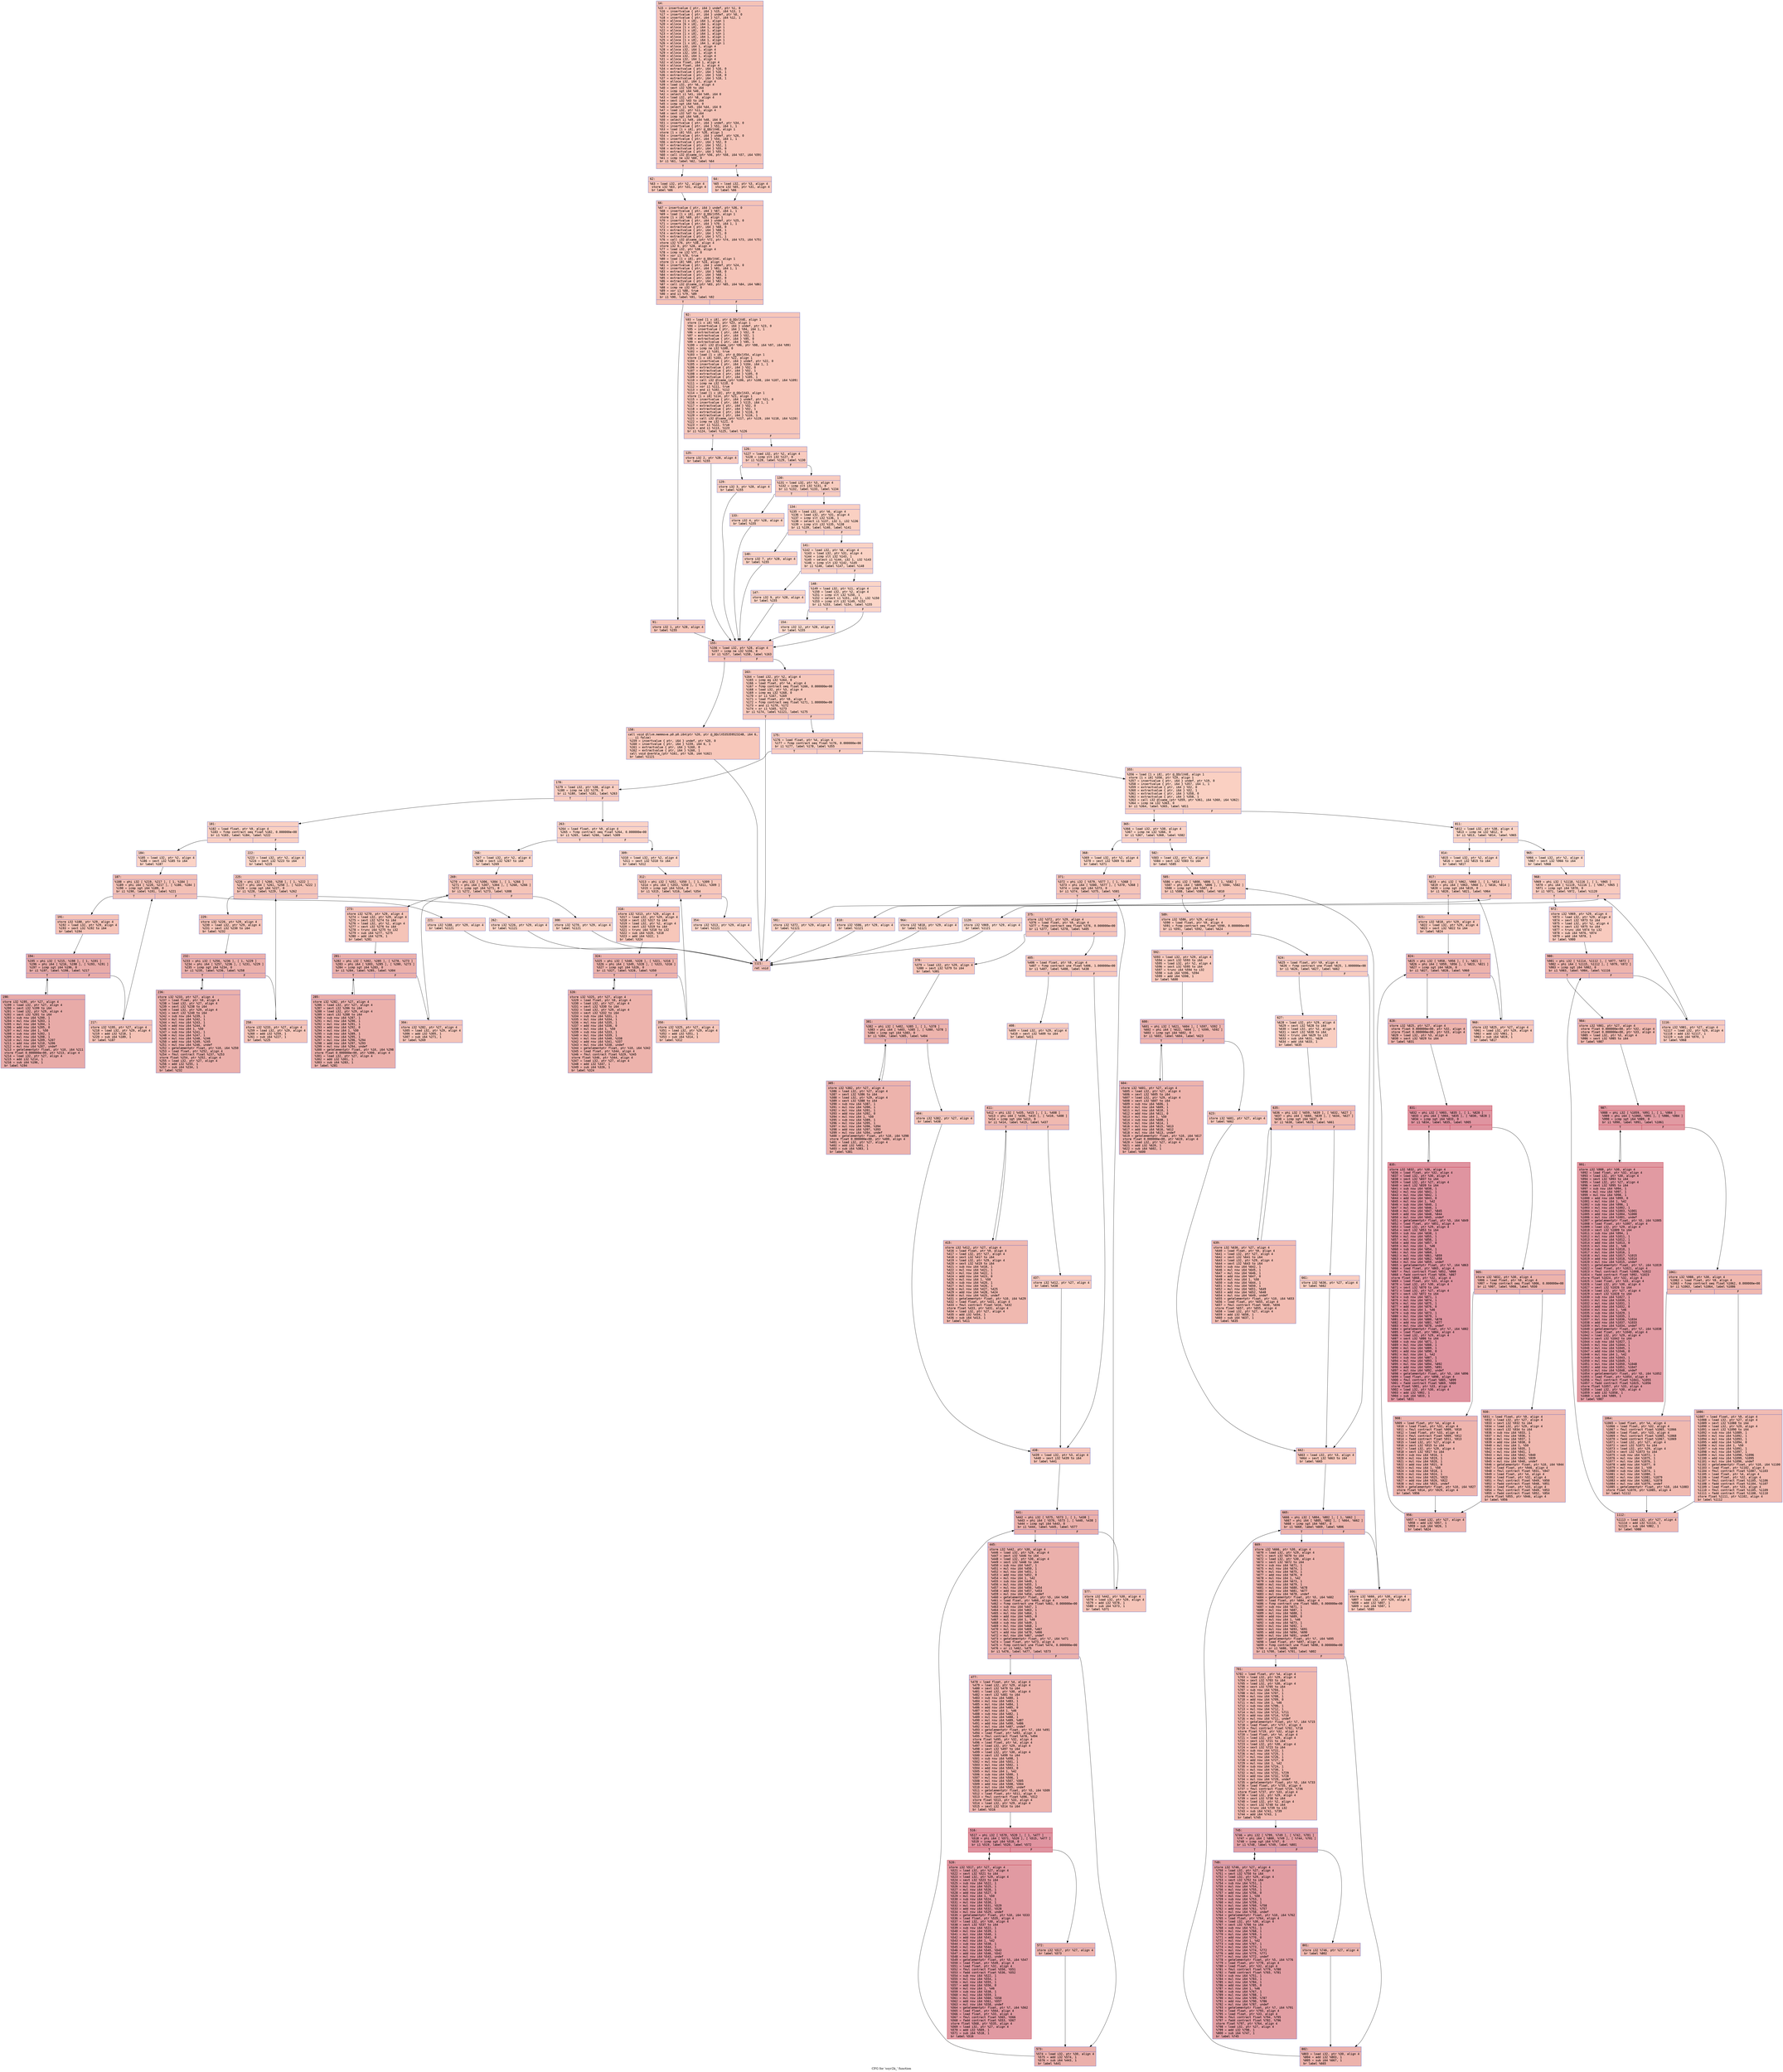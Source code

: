 digraph "CFG for 'ssyr2k_' function" {
	label="CFG for 'ssyr2k_' function";

	Node0x55ee10556c80 [shape=record,color="#3d50c3ff", style=filled, fillcolor="#e8765c70" fontname="Courier",label="{14:\l|  %15 = insertvalue \{ ptr, i64 \} undef, ptr %1, 0\l  %16 = insertvalue \{ ptr, i64 \} %15, i64 %13, 1\l  %17 = insertvalue \{ ptr, i64 \} undef, ptr %0, 0\l  %18 = insertvalue \{ ptr, i64 \} %17, i64 %12, 1\l  %19 = alloca [1 x i8], i64 1, align 1\l  %20 = alloca [6 x i8], i64 1, align 1\l  %21 = alloca [1 x i8], i64 1, align 1\l  %22 = alloca [1 x i8], i64 1, align 1\l  %23 = alloca [1 x i8], i64 1, align 1\l  %24 = alloca [1 x i8], i64 1, align 1\l  %25 = alloca [1 x i8], i64 1, align 1\l  %26 = alloca [1 x i8], i64 1, align 1\l  %27 = alloca i32, i64 1, align 4\l  %28 = alloca i32, i64 1, align 4\l  %29 = alloca i32, i64 1, align 4\l  %30 = alloca i32, i64 1, align 4\l  %31 = alloca i32, i64 1, align 4\l  %32 = alloca float, i64 1, align 4\l  %33 = alloca float, i64 1, align 4\l  %34 = extractvalue \{ ptr, i64 \} %16, 0\l  %35 = extractvalue \{ ptr, i64 \} %16, 1\l  %36 = extractvalue \{ ptr, i64 \} %18, 0\l  %37 = extractvalue \{ ptr, i64 \} %18, 1\l  %38 = alloca i32, i64 1, align 4\l  %39 = load i32, ptr %6, align 4\l  %40 = sext i32 %39 to i64\l  %41 = icmp sgt i64 %40, 0\l  %42 = select i1 %41, i64 %40, i64 0\l  %43 = load i32, ptr %8, align 4\l  %44 = sext i32 %43 to i64\l  %45 = icmp sgt i64 %44, 0\l  %46 = select i1 %45, i64 %44, i64 0\l  %47 = load i32, ptr %11, align 4\l  %48 = sext i32 %47 to i64\l  %49 = icmp sgt i64 %48, 0\l  %50 = select i1 %49, i64 %48, i64 0\l  %51 = insertvalue \{ ptr, i64 \} undef, ptr %34, 0\l  %52 = insertvalue \{ ptr, i64 \} %51, i64 1, 1\l  %53 = load [1 x i8], ptr @_QQclX4E, align 1\l  store [1 x i8] %53, ptr %26, align 1\l  %54 = insertvalue \{ ptr, i64 \} undef, ptr %26, 0\l  %55 = insertvalue \{ ptr, i64 \} %54, i64 1, 1\l  %56 = extractvalue \{ ptr, i64 \} %52, 0\l  %57 = extractvalue \{ ptr, i64 \} %52, 1\l  %58 = extractvalue \{ ptr, i64 \} %55, 0\l  %59 = extractvalue \{ ptr, i64 \} %55, 1\l  %60 = call i32 @lsame_(ptr %56, ptr %58, i64 %57, i64 %59)\l  %61 = icmp ne i32 %60, 0\l  br i1 %61, label %62, label %64\l|{<s0>T|<s1>F}}"];
	Node0x55ee10556c80:s0 -> Node0x55ee10558f70[tooltip="14 -> 62\nProbability 62.50%" ];
	Node0x55ee10556c80:s1 -> Node0x55ee10558fc0[tooltip="14 -> 64\nProbability 37.50%" ];
	Node0x55ee10558f70 [shape=record,color="#3d50c3ff", style=filled, fillcolor="#ec7f6370" fontname="Courier",label="{62:\l|  %63 = load i32, ptr %2, align 4\l  store i32 %63, ptr %31, align 4\l  br label %66\l}"];
	Node0x55ee10558f70 -> Node0x55ee105591e0[tooltip="62 -> 66\nProbability 100.00%" ];
	Node0x55ee10558fc0 [shape=record,color="#3d50c3ff", style=filled, fillcolor="#ed836670" fontname="Courier",label="{64:\l|  %65 = load i32, ptr %3, align 4\l  store i32 %65, ptr %31, align 4\l  br label %66\l}"];
	Node0x55ee10558fc0 -> Node0x55ee105591e0[tooltip="64 -> 66\nProbability 100.00%" ];
	Node0x55ee105591e0 [shape=record,color="#3d50c3ff", style=filled, fillcolor="#e8765c70" fontname="Courier",label="{66:\l|  %67 = insertvalue \{ ptr, i64 \} undef, ptr %36, 0\l  %68 = insertvalue \{ ptr, i64 \} %67, i64 1, 1\l  %69 = load [1 x i8], ptr @_QQclX55, align 1\l  store [1 x i8] %69, ptr %25, align 1\l  %70 = insertvalue \{ ptr, i64 \} undef, ptr %25, 0\l  %71 = insertvalue \{ ptr, i64 \} %70, i64 1, 1\l  %72 = extractvalue \{ ptr, i64 \} %68, 0\l  %73 = extractvalue \{ ptr, i64 \} %68, 1\l  %74 = extractvalue \{ ptr, i64 \} %71, 0\l  %75 = extractvalue \{ ptr, i64 \} %71, 1\l  %76 = call i32 @lsame_(ptr %72, ptr %74, i64 %73, i64 %75)\l  store i32 %76, ptr %38, align 4\l  store i32 0, ptr %28, align 4\l  %77 = load i32, ptr %38, align 4\l  %78 = icmp ne i32 %77, 0\l  %79 = xor i1 %78, true\l  %80 = load [1 x i8], ptr @_QQclX4C, align 1\l  store [1 x i8] %80, ptr %24, align 1\l  %81 = insertvalue \{ ptr, i64 \} undef, ptr %24, 0\l  %82 = insertvalue \{ ptr, i64 \} %81, i64 1, 1\l  %83 = extractvalue \{ ptr, i64 \} %68, 0\l  %84 = extractvalue \{ ptr, i64 \} %68, 1\l  %85 = extractvalue \{ ptr, i64 \} %82, 0\l  %86 = extractvalue \{ ptr, i64 \} %82, 1\l  %87 = call i32 @lsame_(ptr %83, ptr %85, i64 %84, i64 %86)\l  %88 = icmp ne i32 %87, 0\l  %89 = xor i1 %88, true\l  %90 = and i1 %79, %89\l  br i1 %90, label %91, label %92\l|{<s0>T|<s1>F}}"];
	Node0x55ee105591e0:s0 -> Node0x55ee1055a640[tooltip="66 -> 91\nProbability 50.00%" ];
	Node0x55ee105591e0:s1 -> Node0x55ee1055a690[tooltip="66 -> 92\nProbability 50.00%" ];
	Node0x55ee1055a640 [shape=record,color="#3d50c3ff", style=filled, fillcolor="#ec7f6370" fontname="Courier",label="{91:\l|  store i32 1, ptr %28, align 4\l  br label %155\l}"];
	Node0x55ee1055a640 -> Node0x55ee1055a790[tooltip="91 -> 155\nProbability 100.00%" ];
	Node0x55ee1055a690 [shape=record,color="#3d50c3ff", style=filled, fillcolor="#ec7f6370" fontname="Courier",label="{92:\l|  %93 = load [1 x i8], ptr @_QQclX4E, align 1\l  store [1 x i8] %93, ptr %23, align 1\l  %94 = insertvalue \{ ptr, i64 \} undef, ptr %23, 0\l  %95 = insertvalue \{ ptr, i64 \} %94, i64 1, 1\l  %96 = extractvalue \{ ptr, i64 \} %52, 0\l  %97 = extractvalue \{ ptr, i64 \} %52, 1\l  %98 = extractvalue \{ ptr, i64 \} %95, 0\l  %99 = extractvalue \{ ptr, i64 \} %95, 1\l  %100 = call i32 @lsame_(ptr %96, ptr %98, i64 %97, i64 %99)\l  %101 = icmp ne i32 %100, 0\l  %102 = xor i1 %101, true\l  %103 = load [1 x i8], ptr @_QQclX54, align 1\l  store [1 x i8] %103, ptr %22, align 1\l  %104 = insertvalue \{ ptr, i64 \} undef, ptr %22, 0\l  %105 = insertvalue \{ ptr, i64 \} %104, i64 1, 1\l  %106 = extractvalue \{ ptr, i64 \} %52, 0\l  %107 = extractvalue \{ ptr, i64 \} %52, 1\l  %108 = extractvalue \{ ptr, i64 \} %105, 0\l  %109 = extractvalue \{ ptr, i64 \} %105, 1\l  %110 = call i32 @lsame_(ptr %106, ptr %108, i64 %107, i64 %109)\l  %111 = icmp ne i32 %110, 0\l  %112 = xor i1 %111, true\l  %113 = and i1 %102, %112\l  %114 = load [1 x i8], ptr @_QQclX43, align 1\l  store [1 x i8] %114, ptr %21, align 1\l  %115 = insertvalue \{ ptr, i64 \} undef, ptr %21, 0\l  %116 = insertvalue \{ ptr, i64 \} %115, i64 1, 1\l  %117 = extractvalue \{ ptr, i64 \} %52, 0\l  %118 = extractvalue \{ ptr, i64 \} %52, 1\l  %119 = extractvalue \{ ptr, i64 \} %116, 0\l  %120 = extractvalue \{ ptr, i64 \} %116, 1\l  %121 = call i32 @lsame_(ptr %117, ptr %119, i64 %118, i64 %120)\l  %122 = icmp ne i32 %121, 0\l  %123 = xor i1 %122, true\l  %124 = and i1 %113, %123\l  br i1 %124, label %125, label %126\l|{<s0>T|<s1>F}}"];
	Node0x55ee1055a690:s0 -> Node0x55ee10561fb0[tooltip="92 -> 125\nProbability 50.00%" ];
	Node0x55ee1055a690:s1 -> Node0x55ee10562000[tooltip="92 -> 126\nProbability 50.00%" ];
	Node0x55ee10561fb0 [shape=record,color="#3d50c3ff", style=filled, fillcolor="#ef886b70" fontname="Courier",label="{125:\l|  store i32 2, ptr %28, align 4\l  br label %155\l}"];
	Node0x55ee10561fb0 -> Node0x55ee1055a790[tooltip="125 -> 155\nProbability 100.00%" ];
	Node0x55ee10562000 [shape=record,color="#3d50c3ff", style=filled, fillcolor="#ef886b70" fontname="Courier",label="{126:\l|  %127 = load i32, ptr %2, align 4\l  %128 = icmp slt i32 %127, 0\l  br i1 %128, label %129, label %130\l|{<s0>T|<s1>F}}"];
	Node0x55ee10562000:s0 -> Node0x55ee10562320[tooltip="126 -> 129\nProbability 37.50%" ];
	Node0x55ee10562000:s1 -> Node0x55ee10562370[tooltip="126 -> 130\nProbability 62.50%" ];
	Node0x55ee10562320 [shape=record,color="#3d50c3ff", style=filled, fillcolor="#f3947570" fontname="Courier",label="{129:\l|  store i32 3, ptr %28, align 4\l  br label %155\l}"];
	Node0x55ee10562320 -> Node0x55ee1055a790[tooltip="129 -> 155\nProbability 100.00%" ];
	Node0x55ee10562370 [shape=record,color="#3d50c3ff", style=filled, fillcolor="#f08b6e70" fontname="Courier",label="{130:\l|  %131 = load i32, ptr %3, align 4\l  %132 = icmp slt i32 %131, 0\l  br i1 %132, label %133, label %134\l|{<s0>T|<s1>F}}"];
	Node0x55ee10562370:s0 -> Node0x55ee10562690[tooltip="130 -> 133\nProbability 37.50%" ];
	Node0x55ee10562370:s1 -> Node0x55ee105626e0[tooltip="130 -> 134\nProbability 62.50%" ];
	Node0x55ee10562690 [shape=record,color="#3d50c3ff", style=filled, fillcolor="#f4987a70" fontname="Courier",label="{133:\l|  store i32 4, ptr %28, align 4\l  br label %155\l}"];
	Node0x55ee10562690 -> Node0x55ee1055a790[tooltip="133 -> 155\nProbability 100.00%" ];
	Node0x55ee105626e0 [shape=record,color="#3d50c3ff", style=filled, fillcolor="#f3947570" fontname="Courier",label="{134:\l|  %135 = load i32, ptr %6, align 4\l  %136 = load i32, ptr %31, align 4\l  %137 = icmp slt i32 %136, 1\l  %138 = select i1 %137, i32 1, i32 %136\l  %139 = icmp slt i32 %135, %138\l  br i1 %139, label %140, label %141\l|{<s0>T|<s1>F}}"];
	Node0x55ee105626e0:s0 -> Node0x55ee10562bc0[tooltip="134 -> 140\nProbability 50.00%" ];
	Node0x55ee105626e0:s1 -> Node0x55ee10562c10[tooltip="134 -> 141\nProbability 50.00%" ];
	Node0x55ee10562bc0 [shape=record,color="#3d50c3ff", style=filled, fillcolor="#f4987a70" fontname="Courier",label="{140:\l|  store i32 7, ptr %28, align 4\l  br label %155\l}"];
	Node0x55ee10562bc0 -> Node0x55ee1055a790[tooltip="140 -> 155\nProbability 100.00%" ];
	Node0x55ee10562c10 [shape=record,color="#3d50c3ff", style=filled, fillcolor="#f4987a70" fontname="Courier",label="{141:\l|  %142 = load i32, ptr %8, align 4\l  %143 = load i32, ptr %31, align 4\l  %144 = icmp slt i32 %143, 1\l  %145 = select i1 %144, i32 1, i32 %143\l  %146 = icmp slt i32 %142, %145\l  br i1 %146, label %147, label %148\l|{<s0>T|<s1>F}}"];
	Node0x55ee10562c10:s0 -> Node0x55ee105630f0[tooltip="141 -> 147\nProbability 50.00%" ];
	Node0x55ee10562c10:s1 -> Node0x55ee10563140[tooltip="141 -> 148\nProbability 50.00%" ];
	Node0x55ee105630f0 [shape=record,color="#3d50c3ff", style=filled, fillcolor="#f5a08170" fontname="Courier",label="{147:\l|  store i32 9, ptr %28, align 4\l  br label %155\l}"];
	Node0x55ee105630f0 -> Node0x55ee1055a790[tooltip="147 -> 155\nProbability 100.00%" ];
	Node0x55ee10563140 [shape=record,color="#3d50c3ff", style=filled, fillcolor="#f5a08170" fontname="Courier",label="{148:\l|  %149 = load i32, ptr %11, align 4\l  %150 = load i32, ptr %2, align 4\l  %151 = icmp slt i32 %150, 1\l  %152 = select i1 %151, i32 1, i32 %150\l  %153 = icmp slt i32 %149, %152\l  br i1 %153, label %154, label %155\l|{<s0>T|<s1>F}}"];
	Node0x55ee10563140:s0 -> Node0x55ee10563620[tooltip="148 -> 154\nProbability 50.00%" ];
	Node0x55ee10563140:s1 -> Node0x55ee1055a790[tooltip="148 -> 155\nProbability 50.00%" ];
	Node0x55ee10563620 [shape=record,color="#3d50c3ff", style=filled, fillcolor="#f7a88970" fontname="Courier",label="{154:\l|  store i32 12, ptr %28, align 4\l  br label %155\l}"];
	Node0x55ee10563620 -> Node0x55ee1055a790[tooltip="154 -> 155\nProbability 100.00%" ];
	Node0x55ee1055a790 [shape=record,color="#3d50c3ff", style=filled, fillcolor="#e8765c70" fontname="Courier",label="{155:\l|  %156 = load i32, ptr %28, align 4\l  %157 = icmp ne i32 %156, 0\l  br i1 %157, label %158, label %163\l|{<s0>T|<s1>F}}"];
	Node0x55ee1055a790:s0 -> Node0x55ee10563940[tooltip="155 -> 158\nProbability 62.50%" ];
	Node0x55ee1055a790:s1 -> Node0x55ee10563990[tooltip="155 -> 163\nProbability 37.50%" ];
	Node0x55ee10563940 [shape=record,color="#3d50c3ff", style=filled, fillcolor="#ec7f6370" fontname="Courier",label="{158:\l|  call void @llvm.memmove.p0.p0.i64(ptr %20, ptr @_QQclX53535952324B, i64 6,\l... i1 false)\l  %159 = insertvalue \{ ptr, i64 \} undef, ptr %20, 0\l  %160 = insertvalue \{ ptr, i64 \} %159, i64 6, 1\l  %161 = extractvalue \{ ptr, i64 \} %160, 0\l  %162 = extractvalue \{ ptr, i64 \} %160, 1\l  call void @xerbla_(ptr %161, ptr %28, i64 %162)\l  br label %1121\l}"];
	Node0x55ee10563940 -> Node0x55ee10563f90[tooltip="158 -> 1121\nProbability 100.00%" ];
	Node0x55ee10563990 [shape=record,color="#3d50c3ff", style=filled, fillcolor="#ed836670" fontname="Courier",label="{163:\l|  %164 = load i32, ptr %2, align 4\l  %165 = icmp eq i32 %164, 0\l  %166 = load float, ptr %4, align 4\l  %167 = fcmp contract oeq float %166, 0.000000e+00\l  %168 = load i32, ptr %3, align 4\l  %169 = icmp eq i32 %168, 0\l  %170 = or i1 %167, %169\l  %171 = load float, ptr %9, align 4\l  %172 = fcmp contract oeq float %171, 1.000000e+00\l  %173 = and i1 %170, %172\l  %174 = or i1 %165, %173\l  br i1 %174, label %1121, label %175\l|{<s0>T|<s1>F}}"];
	Node0x55ee10563990:s0 -> Node0x55ee10563f90[tooltip="163 -> 1121\nProbability 50.00%" ];
	Node0x55ee10563990:s1 -> Node0x55ee10564640[tooltip="163 -> 175\nProbability 50.00%" ];
	Node0x55ee10564640 [shape=record,color="#3d50c3ff", style=filled, fillcolor="#f08b6e70" fontname="Courier",label="{175:\l|  %176 = load float, ptr %4, align 4\l  %177 = fcmp contract oeq float %176, 0.000000e+00\l  br i1 %177, label %178, label %355\l|{<s0>T|<s1>F}}"];
	Node0x55ee10564640:s0 -> Node0x55ee10564850[tooltip="175 -> 178\nProbability 62.50%" ];
	Node0x55ee10564640:s1 -> Node0x55ee105648a0[tooltip="175 -> 355\nProbability 37.50%" ];
	Node0x55ee10564850 [shape=record,color="#3d50c3ff", style=filled, fillcolor="#f2907270" fontname="Courier",label="{178:\l|  %179 = load i32, ptr %38, align 4\l  %180 = icmp ne i32 %179, 0\l  br i1 %180, label %181, label %263\l|{<s0>T|<s1>F}}"];
	Node0x55ee10564850:s0 -> Node0x55ee10564ab0[tooltip="178 -> 181\nProbability 62.50%" ];
	Node0x55ee10564850:s1 -> Node0x55ee10564b00[tooltip="178 -> 263\nProbability 37.50%" ];
	Node0x55ee10564ab0 [shape=record,color="#3d50c3ff", style=filled, fillcolor="#f3947570" fontname="Courier",label="{181:\l|  %182 = load float, ptr %9, align 4\l  %183 = fcmp contract oeq float %182, 0.000000e+00\l  br i1 %183, label %184, label %222\l|{<s0>T|<s1>F}}"];
	Node0x55ee10564ab0:s0 -> Node0x55ee10564d10[tooltip="181 -> 184\nProbability 62.50%" ];
	Node0x55ee10564ab0:s1 -> Node0x55ee10564d60[tooltip="181 -> 222\nProbability 37.50%" ];
	Node0x55ee10564d10 [shape=record,color="#3d50c3ff", style=filled, fillcolor="#f59c7d70" fontname="Courier",label="{184:\l|  %185 = load i32, ptr %2, align 4\l  %186 = sext i32 %185 to i64\l  br label %187\l}"];
	Node0x55ee10564d10 -> Node0x55ee10564f50[tooltip="184 -> 187\nProbability 100.00%" ];
	Node0x55ee10564f50 [shape=record,color="#3d50c3ff", style=filled, fillcolor="#e5705870" fontname="Courier",label="{187:\l|  %188 = phi i32 [ %219, %217 ], [ 1, %184 ]\l  %189 = phi i64 [ %220, %217 ], [ %186, %184 ]\l  %190 = icmp sgt i64 %189, 0\l  br i1 %190, label %191, label %221\l|{<s0>T|<s1>F}}"];
	Node0x55ee10564f50:s0 -> Node0x55ee10565270[tooltip="187 -> 191\nProbability 96.88%" ];
	Node0x55ee10564f50:s1 -> Node0x55ee105652c0[tooltip="187 -> 221\nProbability 3.12%" ];
	Node0x55ee10565270 [shape=record,color="#3d50c3ff", style=filled, fillcolor="#e8765c70" fontname="Courier",label="{191:\l|  store i32 %188, ptr %29, align 4\l  %192 = load i32, ptr %29, align 4\l  %193 = sext i32 %192 to i64\l  br label %194\l}"];
	Node0x55ee10565270 -> Node0x55ee10560510[tooltip="191 -> 194\nProbability 100.00%" ];
	Node0x55ee10560510 [shape=record,color="#3d50c3ff", style=filled, fillcolor="#cc403a70" fontname="Courier",label="{194:\l|  %195 = phi i32 [ %215, %198 ], [ 1, %191 ]\l  %196 = phi i64 [ %216, %198 ], [ %193, %191 ]\l  %197 = icmp sgt i64 %196, 0\l  br i1 %197, label %198, label %217\l|{<s0>T|<s1>F}}"];
	Node0x55ee10560510:s0 -> Node0x55ee105605d0[tooltip="194 -> 198\nProbability 96.88%" ];
	Node0x55ee10560510:s1 -> Node0x55ee10565010[tooltip="194 -> 217\nProbability 3.12%" ];
	Node0x55ee105605d0 [shape=record,color="#3d50c3ff", style=filled, fillcolor="#cc403a70" fontname="Courier",label="{198:\l|  store i32 %195, ptr %27, align 4\l  %199 = load i32, ptr %27, align 4\l  %200 = sext i32 %199 to i64\l  %201 = load i32, ptr %29, align 4\l  %202 = sext i32 %201 to i64\l  %203 = sub nsw i64 %200, 1\l  %204 = mul nsw i64 %203, 1\l  %205 = mul nsw i64 %204, 1\l  %206 = add nsw i64 %205, 0\l  %207 = mul nsw i64 1, %50\l  %208 = sub nsw i64 %202, 1\l  %209 = mul nsw i64 %208, 1\l  %210 = mul nsw i64 %209, %207\l  %211 = add nsw i64 %210, %206\l  %212 = mul nsw i64 %207, undef\l  %213 = getelementptr float, ptr %10, i64 %211\l  store float 0.000000e+00, ptr %213, align 4\l  %214 = load i32, ptr %27, align 4\l  %215 = add i32 %214, 1\l  %216 = sub i64 %196, 1\l  br label %194\l}"];
	Node0x55ee105605d0 -> Node0x55ee10560510[tooltip="198 -> 194\nProbability 100.00%" ];
	Node0x55ee10565010 [shape=record,color="#3d50c3ff", style=filled, fillcolor="#e8765c70" fontname="Courier",label="{217:\l|  store i32 %195, ptr %27, align 4\l  %218 = load i32, ptr %29, align 4\l  %219 = add i32 %218, 1\l  %220 = sub i64 %189, 1\l  br label %187\l}"];
	Node0x55ee10565010 -> Node0x55ee10564f50[tooltip="217 -> 187\nProbability 100.00%" ];
	Node0x55ee105652c0 [shape=record,color="#3d50c3ff", style=filled, fillcolor="#f59c7d70" fontname="Courier",label="{221:\l|  store i32 %188, ptr %29, align 4\l  br label %1121\l}"];
	Node0x55ee105652c0 -> Node0x55ee10563f90[tooltip="221 -> 1121\nProbability 100.00%" ];
	Node0x55ee10564d60 [shape=record,color="#3d50c3ff", style=filled, fillcolor="#f5a08170" fontname="Courier",label="{222:\l|  %223 = load i32, ptr %2, align 4\l  %224 = sext i32 %223 to i64\l  br label %225\l}"];
	Node0x55ee10564d60 -> Node0x55ee10567980[tooltip="222 -> 225\nProbability 100.00%" ];
	Node0x55ee10567980 [shape=record,color="#3d50c3ff", style=filled, fillcolor="#e97a5f70" fontname="Courier",label="{225:\l|  %226 = phi i32 [ %260, %258 ], [ 1, %222 ]\l  %227 = phi i64 [ %261, %258 ], [ %224, %222 ]\l  %228 = icmp sgt i64 %227, 0\l  br i1 %228, label %229, label %262\l|{<s0>T|<s1>F}}"];
	Node0x55ee10567980:s0 -> Node0x55ee10567ca0[tooltip="225 -> 229\nProbability 96.88%" ];
	Node0x55ee10567980:s1 -> Node0x55ee10567cf0[tooltip="225 -> 262\nProbability 3.12%" ];
	Node0x55ee10567ca0 [shape=record,color="#3d50c3ff", style=filled, fillcolor="#e97a5f70" fontname="Courier",label="{229:\l|  store i32 %226, ptr %29, align 4\l  %230 = load i32, ptr %29, align 4\l  %231 = sext i32 %230 to i64\l  br label %232\l}"];
	Node0x55ee10567ca0 -> Node0x55ee10567f80[tooltip="229 -> 232\nProbability 100.00%" ];
	Node0x55ee10567f80 [shape=record,color="#3d50c3ff", style=filled, fillcolor="#d24b4070" fontname="Courier",label="{232:\l|  %233 = phi i32 [ %256, %236 ], [ 1, %229 ]\l  %234 = phi i64 [ %257, %236 ], [ %231, %229 ]\l  %235 = icmp sgt i64 %234, 0\l  br i1 %235, label %236, label %258\l|{<s0>T|<s1>F}}"];
	Node0x55ee10567f80:s0 -> Node0x55ee10568040[tooltip="232 -> 236\nProbability 96.88%" ];
	Node0x55ee10567f80:s1 -> Node0x55ee10567a40[tooltip="232 -> 258\nProbability 3.12%" ];
	Node0x55ee10568040 [shape=record,color="#3d50c3ff", style=filled, fillcolor="#d24b4070" fontname="Courier",label="{236:\l|  store i32 %233, ptr %27, align 4\l  %237 = load float, ptr %9, align 4\l  %238 = load i32, ptr %27, align 4\l  %239 = sext i32 %238 to i64\l  %240 = load i32, ptr %29, align 4\l  %241 = sext i32 %240 to i64\l  %242 = sub nsw i64 %239, 1\l  %243 = mul nsw i64 %242, 1\l  %244 = mul nsw i64 %243, 1\l  %245 = add nsw i64 %244, 0\l  %246 = mul nsw i64 1, %50\l  %247 = sub nsw i64 %241, 1\l  %248 = mul nsw i64 %247, 1\l  %249 = mul nsw i64 %248, %246\l  %250 = add nsw i64 %249, %245\l  %251 = mul nsw i64 %246, undef\l  %252 = getelementptr float, ptr %10, i64 %250\l  %253 = load float, ptr %252, align 4\l  %254 = fmul contract float %237, %253\l  store float %254, ptr %252, align 4\l  %255 = load i32, ptr %27, align 4\l  %256 = add i32 %255, 1\l  %257 = sub i64 %234, 1\l  br label %232\l}"];
	Node0x55ee10568040 -> Node0x55ee10567f80[tooltip="236 -> 232\nProbability 100.00%" ];
	Node0x55ee10567a40 [shape=record,color="#3d50c3ff", style=filled, fillcolor="#e97a5f70" fontname="Courier",label="{258:\l|  store i32 %233, ptr %27, align 4\l  %259 = load i32, ptr %29, align 4\l  %260 = add i32 %259, 1\l  %261 = sub i64 %227, 1\l  br label %225\l}"];
	Node0x55ee10567a40 -> Node0x55ee10567980[tooltip="258 -> 225\nProbability 100.00%" ];
	Node0x55ee10567cf0 [shape=record,color="#3d50c3ff", style=filled, fillcolor="#f5a08170" fontname="Courier",label="{262:\l|  store i32 %226, ptr %29, align 4\l  br label %1121\l}"];
	Node0x55ee10567cf0 -> Node0x55ee10563f90[tooltip="262 -> 1121\nProbability 100.00%" ];
	Node0x55ee10564b00 [shape=record,color="#3d50c3ff", style=filled, fillcolor="#f59c7d70" fontname="Courier",label="{263:\l|  %264 = load float, ptr %9, align 4\l  %265 = fcmp contract oeq float %264, 0.000000e+00\l  br i1 %265, label %266, label %309\l|{<s0>T|<s1>F}}"];
	Node0x55ee10564b00:s0 -> Node0x55ee10569520[tooltip="263 -> 266\nProbability 62.50%" ];
	Node0x55ee10564b00:s1 -> Node0x55ee10569570[tooltip="263 -> 309\nProbability 37.50%" ];
	Node0x55ee10569520 [shape=record,color="#3d50c3ff", style=filled, fillcolor="#f5a08170" fontname="Courier",label="{266:\l|  %267 = load i32, ptr %2, align 4\l  %268 = sext i32 %267 to i64\l  br label %269\l}"];
	Node0x55ee10569520 -> Node0x55ee10569760[tooltip="266 -> 269\nProbability 100.00%" ];
	Node0x55ee10569760 [shape=record,color="#3d50c3ff", style=filled, fillcolor="#e97a5f70" fontname="Courier",label="{269:\l|  %270 = phi i32 [ %306, %304 ], [ 1, %266 ]\l  %271 = phi i64 [ %307, %304 ], [ %268, %266 ]\l  %272 = icmp sgt i64 %271, 0\l  br i1 %272, label %273, label %308\l|{<s0>T|<s1>F}}"];
	Node0x55ee10569760:s0 -> Node0x55ee10569a80[tooltip="269 -> 273\nProbability 96.88%" ];
	Node0x55ee10569760:s1 -> Node0x55ee10569ad0[tooltip="269 -> 308\nProbability 3.12%" ];
	Node0x55ee10569a80 [shape=record,color="#3d50c3ff", style=filled, fillcolor="#e97a5f70" fontname="Courier",label="{273:\l|  store i32 %270, ptr %29, align 4\l  %274 = load i32, ptr %29, align 4\l  %275 = sext i32 %274 to i64\l  %276 = load i32, ptr %2, align 4\l  %277 = sext i32 %276 to i64\l  %278 = trunc i64 %275 to i32\l  %279 = sub i64 %277, %275\l  %280 = add i64 %279, 1\l  br label %281\l}"];
	Node0x55ee10569a80 -> Node0x55ee10569fe0[tooltip="273 -> 281\nProbability 100.00%" ];
	Node0x55ee10569fe0 [shape=record,color="#3d50c3ff", style=filled, fillcolor="#d24b4070" fontname="Courier",label="{281:\l|  %282 = phi i32 [ %302, %285 ], [ %278, %273 ]\l  %283 = phi i64 [ %303, %285 ], [ %280, %273 ]\l  %284 = icmp sgt i64 %283, 0\l  br i1 %284, label %285, label %304\l|{<s0>T|<s1>F}}"];
	Node0x55ee10569fe0:s0 -> Node0x55ee1056a0a0[tooltip="281 -> 285\nProbability 96.88%" ];
	Node0x55ee10569fe0:s1 -> Node0x55ee10569820[tooltip="281 -> 304\nProbability 3.12%" ];
	Node0x55ee1056a0a0 [shape=record,color="#3d50c3ff", style=filled, fillcolor="#d24b4070" fontname="Courier",label="{285:\l|  store i32 %282, ptr %27, align 4\l  %286 = load i32, ptr %27, align 4\l  %287 = sext i32 %286 to i64\l  %288 = load i32, ptr %29, align 4\l  %289 = sext i32 %288 to i64\l  %290 = sub nsw i64 %287, 1\l  %291 = mul nsw i64 %290, 1\l  %292 = mul nsw i64 %291, 1\l  %293 = add nsw i64 %292, 0\l  %294 = mul nsw i64 1, %50\l  %295 = sub nsw i64 %289, 1\l  %296 = mul nsw i64 %295, 1\l  %297 = mul nsw i64 %296, %294\l  %298 = add nsw i64 %297, %293\l  %299 = mul nsw i64 %294, undef\l  %300 = getelementptr float, ptr %10, i64 %298\l  store float 0.000000e+00, ptr %300, align 4\l  %301 = load i32, ptr %27, align 4\l  %302 = add i32 %301, 1\l  %303 = sub i64 %283, 1\l  br label %281\l}"];
	Node0x55ee1056a0a0 -> Node0x55ee10569fe0[tooltip="285 -> 281\nProbability 100.00%" ];
	Node0x55ee10569820 [shape=record,color="#3d50c3ff", style=filled, fillcolor="#e97a5f70" fontname="Courier",label="{304:\l|  store i32 %282, ptr %27, align 4\l  %305 = load i32, ptr %29, align 4\l  %306 = add i32 %305, 1\l  %307 = sub i64 %271, 1\l  br label %269\l}"];
	Node0x55ee10569820 -> Node0x55ee10569760[tooltip="304 -> 269\nProbability 100.00%" ];
	Node0x55ee10569ad0 [shape=record,color="#3d50c3ff", style=filled, fillcolor="#f5a08170" fontname="Courier",label="{308:\l|  store i32 %270, ptr %29, align 4\l  br label %1121\l}"];
	Node0x55ee10569ad0 -> Node0x55ee10563f90[tooltip="308 -> 1121\nProbability 100.00%" ];
	Node0x55ee10569570 [shape=record,color="#3d50c3ff", style=filled, fillcolor="#f6a38570" fontname="Courier",label="{309:\l|  %310 = load i32, ptr %2, align 4\l  %311 = sext i32 %310 to i64\l  br label %312\l}"];
	Node0x55ee10569570 -> Node0x55ee1056b3d0[tooltip="309 -> 312\nProbability 100.00%" ];
	Node0x55ee1056b3d0 [shape=record,color="#3d50c3ff", style=filled, fillcolor="#ec7f6370" fontname="Courier",label="{312:\l|  %313 = phi i32 [ %352, %350 ], [ 1, %309 ]\l  %314 = phi i64 [ %353, %350 ], [ %311, %309 ]\l  %315 = icmp sgt i64 %314, 0\l  br i1 %315, label %316, label %354\l|{<s0>T|<s1>F}}"];
	Node0x55ee1056b3d0:s0 -> Node0x55ee1056b6f0[tooltip="312 -> 316\nProbability 96.88%" ];
	Node0x55ee1056b3d0:s1 -> Node0x55ee1056b740[tooltip="312 -> 354\nProbability 3.12%" ];
	Node0x55ee1056b6f0 [shape=record,color="#3d50c3ff", style=filled, fillcolor="#ec7f6370" fontname="Courier",label="{316:\l|  store i32 %313, ptr %29, align 4\l  %317 = load i32, ptr %29, align 4\l  %318 = sext i32 %317 to i64\l  %319 = load i32, ptr %2, align 4\l  %320 = sext i32 %319 to i64\l  %321 = trunc i64 %318 to i32\l  %322 = sub i64 %320, %318\l  %323 = add i64 %322, 1\l  br label %324\l}"];
	Node0x55ee1056b6f0 -> Node0x55ee1056bc50[tooltip="316 -> 324\nProbability 100.00%" ];
	Node0x55ee1056bc50 [shape=record,color="#3d50c3ff", style=filled, fillcolor="#d6524470" fontname="Courier",label="{324:\l|  %325 = phi i32 [ %348, %328 ], [ %321, %316 ]\l  %326 = phi i64 [ %349, %328 ], [ %323, %316 ]\l  %327 = icmp sgt i64 %326, 0\l  br i1 %327, label %328, label %350\l|{<s0>T|<s1>F}}"];
	Node0x55ee1056bc50:s0 -> Node0x55ee1056bd10[tooltip="324 -> 328\nProbability 96.88%" ];
	Node0x55ee1056bc50:s1 -> Node0x55ee1056b490[tooltip="324 -> 350\nProbability 3.12%" ];
	Node0x55ee1056bd10 [shape=record,color="#3d50c3ff", style=filled, fillcolor="#d6524470" fontname="Courier",label="{328:\l|  store i32 %325, ptr %27, align 4\l  %329 = load float, ptr %9, align 4\l  %330 = load i32, ptr %27, align 4\l  %331 = sext i32 %330 to i64\l  %332 = load i32, ptr %29, align 4\l  %333 = sext i32 %332 to i64\l  %334 = sub nsw i64 %331, 1\l  %335 = mul nsw i64 %334, 1\l  %336 = mul nsw i64 %335, 1\l  %337 = add nsw i64 %336, 0\l  %338 = mul nsw i64 1, %50\l  %339 = sub nsw i64 %333, 1\l  %340 = mul nsw i64 %339, 1\l  %341 = mul nsw i64 %340, %338\l  %342 = add nsw i64 %341, %337\l  %343 = mul nsw i64 %338, undef\l  %344 = getelementptr float, ptr %10, i64 %342\l  %345 = load float, ptr %344, align 4\l  %346 = fmul contract float %329, %345\l  store float %346, ptr %344, align 4\l  %347 = load i32, ptr %27, align 4\l  %348 = add i32 %347, 1\l  %349 = sub i64 %326, 1\l  br label %324\l}"];
	Node0x55ee1056bd10 -> Node0x55ee1056bc50[tooltip="328 -> 324\nProbability 100.00%" ];
	Node0x55ee1056b490 [shape=record,color="#3d50c3ff", style=filled, fillcolor="#ec7f6370" fontname="Courier",label="{350:\l|  store i32 %325, ptr %27, align 4\l  %351 = load i32, ptr %29, align 4\l  %352 = add i32 %351, 1\l  %353 = sub i64 %314, 1\l  br label %312\l}"];
	Node0x55ee1056b490 -> Node0x55ee1056b3d0[tooltip="350 -> 312\nProbability 100.00%" ];
	Node0x55ee1056b740 [shape=record,color="#3d50c3ff", style=filled, fillcolor="#f6a38570" fontname="Courier",label="{354:\l|  store i32 %313, ptr %29, align 4\l  br label %1121\l}"];
	Node0x55ee1056b740 -> Node0x55ee10563f90[tooltip="354 -> 1121\nProbability 100.00%" ];
	Node0x55ee105648a0 [shape=record,color="#3d50c3ff", style=filled, fillcolor="#f3947570" fontname="Courier",label="{355:\l|  %356 = load [1 x i8], ptr @_QQclX4E, align 1\l  store [1 x i8] %356, ptr %19, align 1\l  %357 = insertvalue \{ ptr, i64 \} undef, ptr %19, 0\l  %358 = insertvalue \{ ptr, i64 \} %357, i64 1, 1\l  %359 = extractvalue \{ ptr, i64 \} %52, 0\l  %360 = extractvalue \{ ptr, i64 \} %52, 1\l  %361 = extractvalue \{ ptr, i64 \} %358, 0\l  %362 = extractvalue \{ ptr, i64 \} %358, 1\l  %363 = call i32 @lsame_(ptr %359, ptr %361, i64 %360, i64 %362)\l  %364 = icmp ne i32 %363, 0\l  br i1 %364, label %365, label %811\l|{<s0>T|<s1>F}}"];
	Node0x55ee105648a0:s0 -> Node0x55ee1056d780[tooltip="355 -> 365\nProbability 62.50%" ];
	Node0x55ee105648a0:s1 -> Node0x55ee1056d7d0[tooltip="355 -> 811\nProbability 37.50%" ];
	Node0x55ee1056d780 [shape=record,color="#3d50c3ff", style=filled, fillcolor="#f59c7d70" fontname="Courier",label="{365:\l|  %366 = load i32, ptr %38, align 4\l  %367 = icmp ne i32 %366, 0\l  br i1 %367, label %368, label %582\l|{<s0>T|<s1>F}}"];
	Node0x55ee1056d780:s0 -> Node0x55ee1056d9e0[tooltip="365 -> 368\nProbability 62.50%" ];
	Node0x55ee1056d780:s1 -> Node0x55ee1056da30[tooltip="365 -> 582\nProbability 37.50%" ];
	Node0x55ee1056d9e0 [shape=record,color="#3d50c3ff", style=filled, fillcolor="#f5a08170" fontname="Courier",label="{368:\l|  %369 = load i32, ptr %2, align 4\l  %370 = sext i32 %369 to i64\l  br label %371\l}"];
	Node0x55ee1056d9e0 -> Node0x55ee1056dc20[tooltip="368 -> 371\nProbability 100.00%" ];
	Node0x55ee1056dc20 [shape=record,color="#3d50c3ff", style=filled, fillcolor="#e97a5f70" fontname="Courier",label="{371:\l|  %372 = phi i32 [ %579, %577 ], [ 1, %368 ]\l  %373 = phi i64 [ %580, %577 ], [ %370, %368 ]\l  %374 = icmp sgt i64 %373, 0\l  br i1 %374, label %375, label %581\l|{<s0>T|<s1>F}}"];
	Node0x55ee1056dc20:s0 -> Node0x55ee1056df40[tooltip="371 -> 375\nProbability 96.88%" ];
	Node0x55ee1056dc20:s1 -> Node0x55ee1056df90[tooltip="371 -> 581\nProbability 3.12%" ];
	Node0x55ee1056df40 [shape=record,color="#3d50c3ff", style=filled, fillcolor="#e97a5f70" fontname="Courier",label="{375:\l|  store i32 %372, ptr %29, align 4\l  %376 = load float, ptr %9, align 4\l  %377 = fcmp contract oeq float %376, 0.000000e+00\l  br i1 %377, label %378, label %405\l|{<s0>T|<s1>F}}"];
	Node0x55ee1056df40:s0 -> Node0x55ee1056e240[tooltip="375 -> 378\nProbability 62.50%" ];
	Node0x55ee1056df40:s1 -> Node0x55ee1056e290[tooltip="375 -> 405\nProbability 37.50%" ];
	Node0x55ee1056e240 [shape=record,color="#3d50c3ff", style=filled, fillcolor="#ec7f6370" fontname="Courier",label="{378:\l|  %379 = load i32, ptr %29, align 4\l  %380 = sext i32 %379 to i64\l  br label %381\l}"];
	Node0x55ee1056e240 -> Node0x55ee1056e480[tooltip="378 -> 381\nProbability 100.00%" ];
	Node0x55ee1056e480 [shape=record,color="#3d50c3ff", style=filled, fillcolor="#d6524470" fontname="Courier",label="{381:\l|  %382 = phi i32 [ %402, %385 ], [ 1, %378 ]\l  %383 = phi i64 [ %403, %385 ], [ %380, %378 ]\l  %384 = icmp sgt i64 %383, 0\l  br i1 %384, label %385, label %404\l|{<s0>T|<s1>F}}"];
	Node0x55ee1056e480:s0 -> Node0x55ee1056e540[tooltip="381 -> 385\nProbability 96.88%" ];
	Node0x55ee1056e480:s1 -> Node0x55ee10565450[tooltip="381 -> 404\nProbability 3.12%" ];
	Node0x55ee1056e540 [shape=record,color="#3d50c3ff", style=filled, fillcolor="#d6524470" fontname="Courier",label="{385:\l|  store i32 %382, ptr %27, align 4\l  %386 = load i32, ptr %27, align 4\l  %387 = sext i32 %386 to i64\l  %388 = load i32, ptr %29, align 4\l  %389 = sext i32 %388 to i64\l  %390 = sub nsw i64 %387, 1\l  %391 = mul nsw i64 %390, 1\l  %392 = mul nsw i64 %391, 1\l  %393 = add nsw i64 %392, 0\l  %394 = mul nsw i64 1, %50\l  %395 = sub nsw i64 %389, 1\l  %396 = mul nsw i64 %395, 1\l  %397 = mul nsw i64 %396, %394\l  %398 = add nsw i64 %397, %393\l  %399 = mul nsw i64 %394, undef\l  %400 = getelementptr float, ptr %10, i64 %398\l  store float 0.000000e+00, ptr %400, align 4\l  %401 = load i32, ptr %27, align 4\l  %402 = add i32 %401, 1\l  %403 = sub i64 %383, 1\l  br label %381\l}"];
	Node0x55ee1056e540 -> Node0x55ee1056e480[tooltip="385 -> 381\nProbability 100.00%" ];
	Node0x55ee10565450 [shape=record,color="#3d50c3ff", style=filled, fillcolor="#ec7f6370" fontname="Courier",label="{404:\l|  store i32 %382, ptr %27, align 4\l  br label %438\l}"];
	Node0x55ee10565450 -> Node0x55ee10566160[tooltip="404 -> 438\nProbability 100.00%" ];
	Node0x55ee1056e290 [shape=record,color="#3d50c3ff", style=filled, fillcolor="#ed836670" fontname="Courier",label="{405:\l|  %406 = load float, ptr %9, align 4\l  %407 = fcmp contract une float %406, 1.000000e+00\l  br i1 %407, label %408, label %438\l|{<s0>T|<s1>F}}"];
	Node0x55ee1056e290:s0 -> Node0x55ee10566330[tooltip="405 -> 408\nProbability 62.50%" ];
	Node0x55ee1056e290:s1 -> Node0x55ee10566160[tooltip="405 -> 438\nProbability 37.50%" ];
	Node0x55ee10566330 [shape=record,color="#3d50c3ff", style=filled, fillcolor="#f08b6e70" fontname="Courier",label="{408:\l|  %409 = load i32, ptr %29, align 4\l  %410 = sext i32 %409 to i64\l  br label %411\l}"];
	Node0x55ee10566330 -> Node0x55ee10566520[tooltip="408 -> 411\nProbability 100.00%" ];
	Node0x55ee10566520 [shape=record,color="#3d50c3ff", style=filled, fillcolor="#de614d70" fontname="Courier",label="{411:\l|  %412 = phi i32 [ %435, %415 ], [ 1, %408 ]\l  %413 = phi i64 [ %436, %415 ], [ %410, %408 ]\l  %414 = icmp sgt i64 %413, 0\l  br i1 %414, label %415, label %437\l|{<s0>T|<s1>F}}"];
	Node0x55ee10566520:s0 -> Node0x55ee105665e0[tooltip="411 -> 415\nProbability 96.88%" ];
	Node0x55ee10566520:s1 -> Node0x55ee10566840[tooltip="411 -> 437\nProbability 3.12%" ];
	Node0x55ee105665e0 [shape=record,color="#3d50c3ff", style=filled, fillcolor="#de614d70" fontname="Courier",label="{415:\l|  store i32 %412, ptr %27, align 4\l  %416 = load float, ptr %9, align 4\l  %417 = load i32, ptr %27, align 4\l  %418 = sext i32 %417 to i64\l  %419 = load i32, ptr %29, align 4\l  %420 = sext i32 %419 to i64\l  %421 = sub nsw i64 %418, 1\l  %422 = mul nsw i64 %421, 1\l  %423 = mul nsw i64 %422, 1\l  %424 = add nsw i64 %423, 0\l  %425 = mul nsw i64 1, %50\l  %426 = sub nsw i64 %420, 1\l  %427 = mul nsw i64 %426, 1\l  %428 = mul nsw i64 %427, %425\l  %429 = add nsw i64 %428, %424\l  %430 = mul nsw i64 %425, undef\l  %431 = getelementptr float, ptr %10, i64 %429\l  %432 = load float, ptr %431, align 4\l  %433 = fmul contract float %416, %432\l  store float %433, ptr %431, align 4\l  %434 = load i32, ptr %27, align 4\l  %435 = add i32 %434, 1\l  %436 = sub i64 %413, 1\l  br label %411\l}"];
	Node0x55ee105665e0 -> Node0x55ee10566520[tooltip="415 -> 411\nProbability 100.00%" ];
	Node0x55ee10566840 [shape=record,color="#3d50c3ff", style=filled, fillcolor="#f08b6e70" fontname="Courier",label="{437:\l|  store i32 %412, ptr %27, align 4\l  br label %438\l}"];
	Node0x55ee10566840 -> Node0x55ee10566160[tooltip="437 -> 438\nProbability 100.00%" ];
	Node0x55ee10566160 [shape=record,color="#3d50c3ff", style=filled, fillcolor="#e97a5f70" fontname="Courier",label="{438:\l|  %439 = load i32, ptr %3, align 4\l  %440 = sext i32 %439 to i64\l  br label %441\l}"];
	Node0x55ee10566160 -> Node0x55ee10572bd0[tooltip="438 -> 441\nProbability 100.00%" ];
	Node0x55ee10572bd0 [shape=record,color="#3d50c3ff", style=filled, fillcolor="#d24b4070" fontname="Courier",label="{441:\l|  %442 = phi i32 [ %575, %573 ], [ 1, %438 ]\l  %443 = phi i64 [ %576, %573 ], [ %440, %438 ]\l  %444 = icmp sgt i64 %443, 0\l  br i1 %444, label %445, label %577\l|{<s0>T|<s1>F}}"];
	Node0x55ee10572bd0:s0 -> Node0x55ee10572ef0[tooltip="441 -> 445\nProbability 96.88%" ];
	Node0x55ee10572bd0:s1 -> Node0x55ee1056dce0[tooltip="441 -> 577\nProbability 3.12%" ];
	Node0x55ee10572ef0 [shape=record,color="#3d50c3ff", style=filled, fillcolor="#d24b4070" fontname="Courier",label="{445:\l|  store i32 %442, ptr %30, align 4\l  %446 = load i32, ptr %29, align 4\l  %447 = sext i32 %446 to i64\l  %448 = load i32, ptr %30, align 4\l  %449 = sext i32 %448 to i64\l  %450 = sub nsw i64 %447, 1\l  %451 = mul nsw i64 %450, 1\l  %452 = mul nsw i64 %451, 1\l  %453 = add nsw i64 %452, 0\l  %454 = mul nsw i64 1, %42\l  %455 = sub nsw i64 %449, 1\l  %456 = mul nsw i64 %455, 1\l  %457 = mul nsw i64 %456, %454\l  %458 = add nsw i64 %457, %453\l  %459 = mul nsw i64 %454, undef\l  %460 = getelementptr float, ptr %5, i64 %458\l  %461 = load float, ptr %460, align 4\l  %462 = fcmp contract une float %461, 0.000000e+00\l  %463 = sub nsw i64 %447, 1\l  %464 = mul nsw i64 %463, 1\l  %465 = mul nsw i64 %464, 1\l  %466 = add nsw i64 %465, 0\l  %467 = mul nsw i64 1, %46\l  %468 = sub nsw i64 %449, 1\l  %469 = mul nsw i64 %468, 1\l  %470 = mul nsw i64 %469, %467\l  %471 = add nsw i64 %470, %466\l  %472 = mul nsw i64 %467, undef\l  %473 = getelementptr float, ptr %7, i64 %471\l  %474 = load float, ptr %473, align 4\l  %475 = fcmp contract une float %474, 0.000000e+00\l  %476 = or i1 %462, %475\l  br i1 %476, label %477, label %573\l|{<s0>T|<s1>F}}"];
	Node0x55ee10572ef0:s0 -> Node0x55ee105741a0[tooltip="445 -> 477\nProbability 50.00%" ];
	Node0x55ee10572ef0:s1 -> Node0x55ee10572c90[tooltip="445 -> 573\nProbability 50.00%" ];
	Node0x55ee105741a0 [shape=record,color="#3d50c3ff", style=filled, fillcolor="#d8564670" fontname="Courier",label="{477:\l|  %478 = load float, ptr %4, align 4\l  %479 = load i32, ptr %29, align 4\l  %480 = sext i32 %479 to i64\l  %481 = load i32, ptr %30, align 4\l  %482 = sext i32 %481 to i64\l  %483 = sub nsw i64 %480, 1\l  %484 = mul nsw i64 %483, 1\l  %485 = mul nsw i64 %484, 1\l  %486 = add nsw i64 %485, 0\l  %487 = mul nsw i64 1, %46\l  %488 = sub nsw i64 %482, 1\l  %489 = mul nsw i64 %488, 1\l  %490 = mul nsw i64 %489, %487\l  %491 = add nsw i64 %490, %486\l  %492 = mul nsw i64 %487, undef\l  %493 = getelementptr float, ptr %7, i64 %491\l  %494 = load float, ptr %493, align 4\l  %495 = fmul contract float %478, %494\l  store float %495, ptr %32, align 4\l  %496 = load float, ptr %4, align 4\l  %497 = load i32, ptr %29, align 4\l  %498 = sext i32 %497 to i64\l  %499 = load i32, ptr %30, align 4\l  %500 = sext i32 %499 to i64\l  %501 = sub nsw i64 %498, 1\l  %502 = mul nsw i64 %501, 1\l  %503 = mul nsw i64 %502, 1\l  %504 = add nsw i64 %503, 0\l  %505 = mul nsw i64 1, %42\l  %506 = sub nsw i64 %500, 1\l  %507 = mul nsw i64 %506, 1\l  %508 = mul nsw i64 %507, %505\l  %509 = add nsw i64 %508, %504\l  %510 = mul nsw i64 %505, undef\l  %511 = getelementptr float, ptr %5, i64 %509\l  %512 = load float, ptr %511, align 4\l  %513 = fmul contract float %496, %512\l  store float %513, ptr %33, align 4\l  %514 = load i32, ptr %29, align 4\l  %515 = sext i32 %514 to i64\l  br label %516\l}"];
	Node0x55ee105741a0 -> Node0x55ee10575830[tooltip="477 -> 516\nProbability 100.00%" ];
	Node0x55ee10575830 [shape=record,color="#b70d28ff", style=filled, fillcolor="#b70d2870" fontname="Courier",label="{516:\l|  %517 = phi i32 [ %570, %520 ], [ 1, %477 ]\l  %518 = phi i64 [ %571, %520 ], [ %515, %477 ]\l  %519 = icmp sgt i64 %518, 0\l  br i1 %519, label %520, label %572\l|{<s0>T|<s1>F}}"];
	Node0x55ee10575830:s0 -> Node0x55ee105758f0[tooltip="516 -> 520\nProbability 96.88%" ];
	Node0x55ee10575830:s1 -> Node0x55ee10575b50[tooltip="516 -> 572\nProbability 3.12%" ];
	Node0x55ee105758f0 [shape=record,color="#b70d28ff", style=filled, fillcolor="#bb1b2c70" fontname="Courier",label="{520:\l|  store i32 %517, ptr %27, align 4\l  %521 = load i32, ptr %27, align 4\l  %522 = sext i32 %521 to i64\l  %523 = load i32, ptr %29, align 4\l  %524 = sext i32 %523 to i64\l  %525 = sub nsw i64 %522, 1\l  %526 = mul nsw i64 %525, 1\l  %527 = mul nsw i64 %526, 1\l  %528 = add nsw i64 %527, 0\l  %529 = mul nsw i64 1, %50\l  %530 = sub nsw i64 %524, 1\l  %531 = mul nsw i64 %530, 1\l  %532 = mul nsw i64 %531, %529\l  %533 = add nsw i64 %532, %528\l  %534 = mul nsw i64 %529, undef\l  %535 = getelementptr float, ptr %10, i64 %533\l  %536 = load float, ptr %535, align 4\l  %537 = load i32, ptr %30, align 4\l  %538 = sext i32 %537 to i64\l  %539 = sub nsw i64 %522, 1\l  %540 = mul nsw i64 %539, 1\l  %541 = mul nsw i64 %540, 1\l  %542 = add nsw i64 %541, 0\l  %543 = mul nsw i64 1, %42\l  %544 = sub nsw i64 %538, 1\l  %545 = mul nsw i64 %544, 1\l  %546 = mul nsw i64 %545, %543\l  %547 = add nsw i64 %546, %542\l  %548 = mul nsw i64 %543, undef\l  %549 = getelementptr float, ptr %5, i64 %547\l  %550 = load float, ptr %549, align 4\l  %551 = load float, ptr %32, align 4\l  %552 = fmul contract float %550, %551\l  %553 = fadd contract float %536, %552\l  %554 = sub nsw i64 %522, 1\l  %555 = mul nsw i64 %554, 1\l  %556 = mul nsw i64 %555, 1\l  %557 = add nsw i64 %556, 0\l  %558 = mul nsw i64 1, %46\l  %559 = sub nsw i64 %538, 1\l  %560 = mul nsw i64 %559, 1\l  %561 = mul nsw i64 %560, %558\l  %562 = add nsw i64 %561, %557\l  %563 = mul nsw i64 %558, undef\l  %564 = getelementptr float, ptr %7, i64 %562\l  %565 = load float, ptr %564, align 4\l  %566 = load float, ptr %33, align 4\l  %567 = fmul contract float %565, %566\l  %568 = fadd contract float %553, %567\l  store float %568, ptr %535, align 4\l  %569 = load i32, ptr %27, align 4\l  %570 = add i32 %569, 1\l  %571 = sub i64 %518, 1\l  br label %516\l}"];
	Node0x55ee105758f0 -> Node0x55ee10575830[tooltip="520 -> 516\nProbability 100.00%" ];
	Node0x55ee10575b50 [shape=record,color="#3d50c3ff", style=filled, fillcolor="#d8564670" fontname="Courier",label="{572:\l|  store i32 %517, ptr %27, align 4\l  br label %573\l}"];
	Node0x55ee10575b50 -> Node0x55ee10572c90[tooltip="572 -> 573\nProbability 100.00%" ];
	Node0x55ee10572c90 [shape=record,color="#3d50c3ff", style=filled, fillcolor="#d24b4070" fontname="Courier",label="{573:\l|  %574 = load i32, ptr %30, align 4\l  %575 = add i32 %574, 1\l  %576 = sub i64 %443, 1\l  br label %441\l}"];
	Node0x55ee10572c90 -> Node0x55ee10572bd0[tooltip="573 -> 441\nProbability 100.00%" ];
	Node0x55ee1056dce0 [shape=record,color="#3d50c3ff", style=filled, fillcolor="#e97a5f70" fontname="Courier",label="{577:\l|  store i32 %442, ptr %30, align 4\l  %578 = load i32, ptr %29, align 4\l  %579 = add i32 %578, 1\l  %580 = sub i64 %373, 1\l  br label %371\l}"];
	Node0x55ee1056dce0 -> Node0x55ee1056dc20[tooltip="577 -> 371\nProbability 100.00%" ];
	Node0x55ee1056df90 [shape=record,color="#3d50c3ff", style=filled, fillcolor="#f5a08170" fontname="Courier",label="{581:\l|  store i32 %372, ptr %29, align 4\l  br label %1121\l}"];
	Node0x55ee1056df90 -> Node0x55ee10563f90[tooltip="581 -> 1121\nProbability 100.00%" ];
	Node0x55ee1056da30 [shape=record,color="#3d50c3ff", style=filled, fillcolor="#f6a38570" fontname="Courier",label="{582:\l|  %583 = load i32, ptr %2, align 4\l  %584 = sext i32 %583 to i64\l  br label %585\l}"];
	Node0x55ee1056da30 -> Node0x55ee105781c0[tooltip="582 -> 585\nProbability 100.00%" ];
	Node0x55ee105781c0 [shape=record,color="#3d50c3ff", style=filled, fillcolor="#ec7f6370" fontname="Courier",label="{585:\l|  %586 = phi i32 [ %808, %806 ], [ 1, %582 ]\l  %587 = phi i64 [ %809, %806 ], [ %584, %582 ]\l  %588 = icmp sgt i64 %587, 0\l  br i1 %588, label %589, label %810\l|{<s0>T|<s1>F}}"];
	Node0x55ee105781c0:s0 -> Node0x55ee105784e0[tooltip="585 -> 589\nProbability 96.88%" ];
	Node0x55ee105781c0:s1 -> Node0x55ee10578530[tooltip="585 -> 810\nProbability 3.12%" ];
	Node0x55ee105784e0 [shape=record,color="#3d50c3ff", style=filled, fillcolor="#ec7f6370" fontname="Courier",label="{589:\l|  store i32 %586, ptr %29, align 4\l  %590 = load float, ptr %9, align 4\l  %591 = fcmp contract oeq float %590, 0.000000e+00\l  br i1 %591, label %592, label %624\l|{<s0>T|<s1>F}}"];
	Node0x55ee105784e0:s0 -> Node0x55ee105787e0[tooltip="589 -> 592\nProbability 62.50%" ];
	Node0x55ee105784e0:s1 -> Node0x55ee10578830[tooltip="589 -> 624\nProbability 37.50%" ];
	Node0x55ee105787e0 [shape=record,color="#3d50c3ff", style=filled, fillcolor="#ed836670" fontname="Courier",label="{592:\l|  %593 = load i32, ptr %29, align 4\l  %594 = sext i32 %593 to i64\l  %595 = load i32, ptr %2, align 4\l  %596 = sext i32 %595 to i64\l  %597 = trunc i64 %594 to i32\l  %598 = sub i64 %596, %594\l  %599 = add i64 %598, 1\l  br label %600\l}"];
	Node0x55ee105787e0 -> Node0x55ee10578ca0[tooltip="592 -> 600\nProbability 100.00%" ];
	Node0x55ee10578ca0 [shape=record,color="#3d50c3ff", style=filled, fillcolor="#d8564670" fontname="Courier",label="{600:\l|  %601 = phi i32 [ %621, %604 ], [ %597, %592 ]\l  %602 = phi i64 [ %622, %604 ], [ %599, %592 ]\l  %603 = icmp sgt i64 %602, 0\l  br i1 %603, label %604, label %623\l|{<s0>T|<s1>F}}"];
	Node0x55ee10578ca0:s0 -> Node0x55ee10578d60[tooltip="600 -> 604\nProbability 96.88%" ];
	Node0x55ee10578ca0:s1 -> Node0x55ee10578fc0[tooltip="600 -> 623\nProbability 3.12%" ];
	Node0x55ee10578d60 [shape=record,color="#3d50c3ff", style=filled, fillcolor="#d8564670" fontname="Courier",label="{604:\l|  store i32 %601, ptr %27, align 4\l  %605 = load i32, ptr %27, align 4\l  %606 = sext i32 %605 to i64\l  %607 = load i32, ptr %29, align 4\l  %608 = sext i32 %607 to i64\l  %609 = sub nsw i64 %606, 1\l  %610 = mul nsw i64 %609, 1\l  %611 = mul nsw i64 %610, 1\l  %612 = add nsw i64 %611, 0\l  %613 = mul nsw i64 1, %50\l  %614 = sub nsw i64 %608, 1\l  %615 = mul nsw i64 %614, 1\l  %616 = mul nsw i64 %615, %613\l  %617 = add nsw i64 %616, %612\l  %618 = mul nsw i64 %613, undef\l  %619 = getelementptr float, ptr %10, i64 %617\l  store float 0.000000e+00, ptr %619, align 4\l  %620 = load i32, ptr %27, align 4\l  %621 = add i32 %620, 1\l  %622 = sub i64 %602, 1\l  br label %600\l}"];
	Node0x55ee10578d60 -> Node0x55ee10578ca0[tooltip="604 -> 600\nProbability 100.00%" ];
	Node0x55ee10578fc0 [shape=record,color="#3d50c3ff", style=filled, fillcolor="#ed836670" fontname="Courier",label="{623:\l|  store i32 %601, ptr %27, align 4\l  br label %662\l}"];
	Node0x55ee10578fc0 -> Node0x55ee10579cd0[tooltip="623 -> 662\nProbability 100.00%" ];
	Node0x55ee10578830 [shape=record,color="#3d50c3ff", style=filled, fillcolor="#f08b6e70" fontname="Courier",label="{624:\l|  %625 = load float, ptr %9, align 4\l  %626 = fcmp contract une float %625, 1.000000e+00\l  br i1 %626, label %627, label %662\l|{<s0>T|<s1>F}}"];
	Node0x55ee10578830:s0 -> Node0x55ee10579ea0[tooltip="624 -> 627\nProbability 62.50%" ];
	Node0x55ee10578830:s1 -> Node0x55ee10579cd0[tooltip="624 -> 662\nProbability 37.50%" ];
	Node0x55ee10579ea0 [shape=record,color="#3d50c3ff", style=filled, fillcolor="#f2907270" fontname="Courier",label="{627:\l|  %628 = load i32, ptr %29, align 4\l  %629 = sext i32 %628 to i64\l  %630 = load i32, ptr %2, align 4\l  %631 = sext i32 %630 to i64\l  %632 = trunc i64 %629 to i32\l  %633 = sub i64 %631, %629\l  %634 = add i64 %633, 1\l  br label %635\l}"];
	Node0x55ee10579ea0 -> Node0x55ee1057a310[tooltip="627 -> 635\nProbability 100.00%" ];
	Node0x55ee1057a310 [shape=record,color="#3d50c3ff", style=filled, fillcolor="#e1675170" fontname="Courier",label="{635:\l|  %636 = phi i32 [ %659, %639 ], [ %632, %627 ]\l  %637 = phi i64 [ %660, %639 ], [ %634, %627 ]\l  %638 = icmp sgt i64 %637, 0\l  br i1 %638, label %639, label %661\l|{<s0>T|<s1>F}}"];
	Node0x55ee1057a310:s0 -> Node0x55ee1057a3d0[tooltip="635 -> 639\nProbability 96.88%" ];
	Node0x55ee1057a310:s1 -> Node0x55ee1057a630[tooltip="635 -> 661\nProbability 3.12%" ];
	Node0x55ee1057a3d0 [shape=record,color="#3d50c3ff", style=filled, fillcolor="#e1675170" fontname="Courier",label="{639:\l|  store i32 %636, ptr %27, align 4\l  %640 = load float, ptr %9, align 4\l  %641 = load i32, ptr %27, align 4\l  %642 = sext i32 %641 to i64\l  %643 = load i32, ptr %29, align 4\l  %644 = sext i32 %643 to i64\l  %645 = sub nsw i64 %642, 1\l  %646 = mul nsw i64 %645, 1\l  %647 = mul nsw i64 %646, 1\l  %648 = add nsw i64 %647, 0\l  %649 = mul nsw i64 1, %50\l  %650 = sub nsw i64 %644, 1\l  %651 = mul nsw i64 %650, 1\l  %652 = mul nsw i64 %651, %649\l  %653 = add nsw i64 %652, %648\l  %654 = mul nsw i64 %649, undef\l  %655 = getelementptr float, ptr %10, i64 %653\l  %656 = load float, ptr %655, align 4\l  %657 = fmul contract float %640, %656\l  store float %657, ptr %655, align 4\l  %658 = load i32, ptr %27, align 4\l  %659 = add i32 %658, 1\l  %660 = sub i64 %637, 1\l  br label %635\l}"];
	Node0x55ee1057a3d0 -> Node0x55ee1057a310[tooltip="639 -> 635\nProbability 100.00%" ];
	Node0x55ee1057a630 [shape=record,color="#3d50c3ff", style=filled, fillcolor="#f2907270" fontname="Courier",label="{661:\l|  store i32 %636, ptr %27, align 4\l  br label %662\l}"];
	Node0x55ee1057a630 -> Node0x55ee10579cd0[tooltip="661 -> 662\nProbability 100.00%" ];
	Node0x55ee10579cd0 [shape=record,color="#3d50c3ff", style=filled, fillcolor="#ec7f6370" fontname="Courier",label="{662:\l|  %663 = load i32, ptr %3, align 4\l  %664 = sext i32 %663 to i64\l  br label %665\l}"];
	Node0x55ee10579cd0 -> Node0x55ee1057b630[tooltip="662 -> 665\nProbability 100.00%" ];
	Node0x55ee1057b630 [shape=record,color="#3d50c3ff", style=filled, fillcolor="#d6524470" fontname="Courier",label="{665:\l|  %666 = phi i32 [ %804, %802 ], [ 1, %662 ]\l  %667 = phi i64 [ %805, %802 ], [ %664, %662 ]\l  %668 = icmp sgt i64 %667, 0\l  br i1 %668, label %669, label %806\l|{<s0>T|<s1>F}}"];
	Node0x55ee1057b630:s0 -> Node0x55ee1057b950[tooltip="665 -> 669\nProbability 96.88%" ];
	Node0x55ee1057b630:s1 -> Node0x55ee10578280[tooltip="665 -> 806\nProbability 3.12%" ];
	Node0x55ee1057b950 [shape=record,color="#3d50c3ff", style=filled, fillcolor="#d6524470" fontname="Courier",label="{669:\l|  store i32 %666, ptr %30, align 4\l  %670 = load i32, ptr %29, align 4\l  %671 = sext i32 %670 to i64\l  %672 = load i32, ptr %30, align 4\l  %673 = sext i32 %672 to i64\l  %674 = sub nsw i64 %671, 1\l  %675 = mul nsw i64 %674, 1\l  %676 = mul nsw i64 %675, 1\l  %677 = add nsw i64 %676, 0\l  %678 = mul nsw i64 1, %42\l  %679 = sub nsw i64 %673, 1\l  %680 = mul nsw i64 %679, 1\l  %681 = mul nsw i64 %680, %678\l  %682 = add nsw i64 %681, %677\l  %683 = mul nsw i64 %678, undef\l  %684 = getelementptr float, ptr %5, i64 %682\l  %685 = load float, ptr %684, align 4\l  %686 = fcmp contract une float %685, 0.000000e+00\l  %687 = sub nsw i64 %671, 1\l  %688 = mul nsw i64 %687, 1\l  %689 = mul nsw i64 %688, 1\l  %690 = add nsw i64 %689, 0\l  %691 = mul nsw i64 1, %46\l  %692 = sub nsw i64 %673, 1\l  %693 = mul nsw i64 %692, 1\l  %694 = mul nsw i64 %693, %691\l  %695 = add nsw i64 %694, %690\l  %696 = mul nsw i64 %691, undef\l  %697 = getelementptr float, ptr %7, i64 %695\l  %698 = load float, ptr %697, align 4\l  %699 = fcmp contract une float %698, 0.000000e+00\l  %700 = or i1 %686, %699\l  br i1 %700, label %701, label %802\l|{<s0>T|<s1>F}}"];
	Node0x55ee1057b950:s0 -> Node0x55ee1057cc00[tooltip="669 -> 701\nProbability 50.00%" ];
	Node0x55ee1057b950:s1 -> Node0x55ee1057b6f0[tooltip="669 -> 802\nProbability 50.00%" ];
	Node0x55ee1057cc00 [shape=record,color="#3d50c3ff", style=filled, fillcolor="#dc5d4a70" fontname="Courier",label="{701:\l|  %702 = load float, ptr %4, align 4\l  %703 = load i32, ptr %29, align 4\l  %704 = sext i32 %703 to i64\l  %705 = load i32, ptr %30, align 4\l  %706 = sext i32 %705 to i64\l  %707 = sub nsw i64 %704, 1\l  %708 = mul nsw i64 %707, 1\l  %709 = mul nsw i64 %708, 1\l  %710 = add nsw i64 %709, 0\l  %711 = mul nsw i64 1, %46\l  %712 = sub nsw i64 %706, 1\l  %713 = mul nsw i64 %712, 1\l  %714 = mul nsw i64 %713, %711\l  %715 = add nsw i64 %714, %710\l  %716 = mul nsw i64 %711, undef\l  %717 = getelementptr float, ptr %7, i64 %715\l  %718 = load float, ptr %717, align 4\l  %719 = fmul contract float %702, %718\l  store float %719, ptr %32, align 4\l  %720 = load float, ptr %4, align 4\l  %721 = load i32, ptr %29, align 4\l  %722 = sext i32 %721 to i64\l  %723 = load i32, ptr %30, align 4\l  %724 = sext i32 %723 to i64\l  %725 = sub nsw i64 %722, 1\l  %726 = mul nsw i64 %725, 1\l  %727 = mul nsw i64 %726, 1\l  %728 = add nsw i64 %727, 0\l  %729 = mul nsw i64 1, %42\l  %730 = sub nsw i64 %724, 1\l  %731 = mul nsw i64 %730, 1\l  %732 = mul nsw i64 %731, %729\l  %733 = add nsw i64 %732, %728\l  %734 = mul nsw i64 %729, undef\l  %735 = getelementptr float, ptr %5, i64 %733\l  %736 = load float, ptr %735, align 4\l  %737 = fmul contract float %720, %736\l  store float %737, ptr %33, align 4\l  %738 = load i32, ptr %29, align 4\l  %739 = sext i32 %738 to i64\l  %740 = load i32, ptr %2, align 4\l  %741 = sext i32 %740 to i64\l  %742 = trunc i64 %739 to i32\l  %743 = sub i64 %741, %739\l  %744 = add i64 %743, 1\l  br label %745\l}"];
	Node0x55ee1057cc00 -> Node0x55ee1057e510[tooltip="701 -> 745\nProbability 100.00%" ];
	Node0x55ee1057e510 [shape=record,color="#3d50c3ff", style=filled, fillcolor="#be242e70" fontname="Courier",label="{745:\l|  %746 = phi i32 [ %799, %749 ], [ %742, %701 ]\l  %747 = phi i64 [ %800, %749 ], [ %744, %701 ]\l  %748 = icmp sgt i64 %747, 0\l  br i1 %748, label %749, label %801\l|{<s0>T|<s1>F}}"];
	Node0x55ee1057e510:s0 -> Node0x55ee1057e5d0[tooltip="745 -> 749\nProbability 96.88%" ];
	Node0x55ee1057e510:s1 -> Node0x55ee1057e860[tooltip="745 -> 801\nProbability 3.12%" ];
	Node0x55ee1057e5d0 [shape=record,color="#3d50c3ff", style=filled, fillcolor="#be242e70" fontname="Courier",label="{749:\l|  store i32 %746, ptr %27, align 4\l  %750 = load i32, ptr %27, align 4\l  %751 = sext i32 %750 to i64\l  %752 = load i32, ptr %29, align 4\l  %753 = sext i32 %752 to i64\l  %754 = sub nsw i64 %751, 1\l  %755 = mul nsw i64 %754, 1\l  %756 = mul nsw i64 %755, 1\l  %757 = add nsw i64 %756, 0\l  %758 = mul nsw i64 1, %50\l  %759 = sub nsw i64 %753, 1\l  %760 = mul nsw i64 %759, 1\l  %761 = mul nsw i64 %760, %758\l  %762 = add nsw i64 %761, %757\l  %763 = mul nsw i64 %758, undef\l  %764 = getelementptr float, ptr %10, i64 %762\l  %765 = load float, ptr %764, align 4\l  %766 = load i32, ptr %30, align 4\l  %767 = sext i32 %766 to i64\l  %768 = sub nsw i64 %751, 1\l  %769 = mul nsw i64 %768, 1\l  %770 = mul nsw i64 %769, 1\l  %771 = add nsw i64 %770, 0\l  %772 = mul nsw i64 1, %42\l  %773 = sub nsw i64 %767, 1\l  %774 = mul nsw i64 %773, 1\l  %775 = mul nsw i64 %774, %772\l  %776 = add nsw i64 %775, %771\l  %777 = mul nsw i64 %772, undef\l  %778 = getelementptr float, ptr %5, i64 %776\l  %779 = load float, ptr %778, align 4\l  %780 = load float, ptr %32, align 4\l  %781 = fmul contract float %779, %780\l  %782 = fadd contract float %765, %781\l  %783 = sub nsw i64 %751, 1\l  %784 = mul nsw i64 %783, 1\l  %785 = mul nsw i64 %784, 1\l  %786 = add nsw i64 %785, 0\l  %787 = mul nsw i64 1, %46\l  %788 = sub nsw i64 %767, 1\l  %789 = mul nsw i64 %788, 1\l  %790 = mul nsw i64 %789, %787\l  %791 = add nsw i64 %790, %786\l  %792 = mul nsw i64 %787, undef\l  %793 = getelementptr float, ptr %7, i64 %791\l  %794 = load float, ptr %793, align 4\l  %795 = load float, ptr %33, align 4\l  %796 = fmul contract float %794, %795\l  %797 = fadd contract float %782, %796\l  store float %797, ptr %764, align 4\l  %798 = load i32, ptr %27, align 4\l  %799 = add i32 %798, 1\l  %800 = sub i64 %747, 1\l  br label %745\l}"];
	Node0x55ee1057e5d0 -> Node0x55ee1057e510[tooltip="749 -> 745\nProbability 100.00%" ];
	Node0x55ee1057e860 [shape=record,color="#3d50c3ff", style=filled, fillcolor="#dc5d4a70" fontname="Courier",label="{801:\l|  store i32 %746, ptr %27, align 4\l  br label %802\l}"];
	Node0x55ee1057e860 -> Node0x55ee1057b6f0[tooltip="801 -> 802\nProbability 100.00%" ];
	Node0x55ee1057b6f0 [shape=record,color="#3d50c3ff", style=filled, fillcolor="#d6524470" fontname="Courier",label="{802:\l|  %803 = load i32, ptr %30, align 4\l  %804 = add i32 %803, 1\l  %805 = sub i64 %667, 1\l  br label %665\l}"];
	Node0x55ee1057b6f0 -> Node0x55ee1057b630[tooltip="802 -> 665\nProbability 100.00%" ];
	Node0x55ee10578280 [shape=record,color="#3d50c3ff", style=filled, fillcolor="#ec7f6370" fontname="Courier",label="{806:\l|  store i32 %666, ptr %30, align 4\l  %807 = load i32, ptr %29, align 4\l  %808 = add i32 %807, 1\l  %809 = sub i64 %587, 1\l  br label %585\l}"];
	Node0x55ee10578280 -> Node0x55ee105781c0[tooltip="806 -> 585\nProbability 100.00%" ];
	Node0x55ee10578530 [shape=record,color="#3d50c3ff", style=filled, fillcolor="#f6a38570" fontname="Courier",label="{810:\l|  store i32 %586, ptr %29, align 4\l  br label %1121\l}"];
	Node0x55ee10578530 -> Node0x55ee10563f90[tooltip="810 -> 1121\nProbability 100.00%" ];
	Node0x55ee1056d7d0 [shape=record,color="#3d50c3ff", style=filled, fillcolor="#f5a08170" fontname="Courier",label="{811:\l|  %812 = load i32, ptr %38, align 4\l  %813 = icmp ne i32 %812, 0\l  br i1 %813, label %814, label %965\l|{<s0>T|<s1>F}}"];
	Node0x55ee1056d7d0:s0 -> Node0x55ee10570270[tooltip="811 -> 814\nProbability 62.50%" ];
	Node0x55ee1056d7d0:s1 -> Node0x55ee105702c0[tooltip="811 -> 965\nProbability 37.50%" ];
	Node0x55ee10570270 [shape=record,color="#3d50c3ff", style=filled, fillcolor="#f6a38570" fontname="Courier",label="{814:\l|  %815 = load i32, ptr %2, align 4\l  %816 = sext i32 %815 to i64\l  br label %817\l}"];
	Node0x55ee10570270 -> Node0x55ee105704b0[tooltip="814 -> 817\nProbability 100.00%" ];
	Node0x55ee105704b0 [shape=record,color="#3d50c3ff", style=filled, fillcolor="#ec7f6370" fontname="Courier",label="{817:\l|  %818 = phi i32 [ %962, %960 ], [ 1, %814 ]\l  %819 = phi i64 [ %963, %960 ], [ %816, %814 ]\l  %820 = icmp sgt i64 %819, 0\l  br i1 %820, label %821, label %964\l|{<s0>T|<s1>F}}"];
	Node0x55ee105704b0:s0 -> Node0x55ee105707d0[tooltip="817 -> 821\nProbability 96.88%" ];
	Node0x55ee105704b0:s1 -> Node0x55ee10570820[tooltip="817 -> 964\nProbability 3.12%" ];
	Node0x55ee105707d0 [shape=record,color="#3d50c3ff", style=filled, fillcolor="#ec7f6370" fontname="Courier",label="{821:\l|  store i32 %818, ptr %29, align 4\l  %822 = load i32, ptr %29, align 4\l  %823 = sext i32 %822 to i64\l  br label %824\l}"];
	Node0x55ee105707d0 -> Node0x55ee10570ab0[tooltip="821 -> 824\nProbability 100.00%" ];
	Node0x55ee10570ab0 [shape=record,color="#3d50c3ff", style=filled, fillcolor="#d6524470" fontname="Courier",label="{824:\l|  %825 = phi i32 [ %958, %956 ], [ 1, %821 ]\l  %826 = phi i64 [ %959, %956 ], [ %823, %821 ]\l  %827 = icmp sgt i64 %826, 0\l  br i1 %827, label %828, label %960\l|{<s0>T|<s1>F}}"];
	Node0x55ee10570ab0:s0 -> Node0x55ee10570dd0[tooltip="824 -> 828\nProbability 96.88%" ];
	Node0x55ee10570ab0:s1 -> Node0x55ee10570570[tooltip="824 -> 960\nProbability 3.12%" ];
	Node0x55ee10570dd0 [shape=record,color="#3d50c3ff", style=filled, fillcolor="#d6524470" fontname="Courier",label="{828:\l|  store i32 %825, ptr %27, align 4\l  store float 0.000000e+00, ptr %32, align 4\l  store float 0.000000e+00, ptr %33, align 4\l  %829 = load i32, ptr %3, align 4\l  %830 = sext i32 %829 to i64\l  br label %831\l}"];
	Node0x55ee10570dd0 -> Node0x55ee105711a0[tooltip="828 -> 831\nProbability 100.00%" ];
	Node0x55ee105711a0 [shape=record,color="#b70d28ff", style=filled, fillcolor="#b70d2870" fontname="Courier",label="{831:\l|  %832 = phi i32 [ %903, %835 ], [ 1, %828 ]\l  %833 = phi i64 [ %904, %835 ], [ %830, %828 ]\l  %834 = icmp sgt i64 %833, 0\l  br i1 %834, label %835, label %905\l|{<s0>T|<s1>F}}"];
	Node0x55ee105711a0:s0 -> Node0x55ee10571260[tooltip="831 -> 835\nProbability 96.88%" ];
	Node0x55ee105711a0:s1 -> Node0x55ee105714f0[tooltip="831 -> 905\nProbability 3.12%" ];
	Node0x55ee10571260 [shape=record,color="#b70d28ff", style=filled, fillcolor="#b70d2870" fontname="Courier",label="{835:\l|  store i32 %832, ptr %30, align 4\l  %836 = load float, ptr %32, align 4\l  %837 = load i32, ptr %30, align 4\l  %838 = sext i32 %837 to i64\l  %839 = load i32, ptr %27, align 4\l  %840 = sext i32 %839 to i64\l  %841 = sub nsw i64 %838, 1\l  %842 = mul nsw i64 %841, 1\l  %843 = mul nsw i64 %842, 1\l  %844 = add nsw i64 %843, 0\l  %845 = mul nsw i64 1, %42\l  %846 = sub nsw i64 %840, 1\l  %847 = mul nsw i64 %846, 1\l  %848 = mul nsw i64 %847, %845\l  %849 = add nsw i64 %848, %844\l  %850 = mul nsw i64 %845, undef\l  %851 = getelementptr float, ptr %5, i64 %849\l  %852 = load float, ptr %851, align 4\l  %853 = load i32, ptr %29, align 4\l  %854 = sext i32 %853 to i64\l  %855 = sub nsw i64 %838, 1\l  %856 = mul nsw i64 %855, 1\l  %857 = mul nsw i64 %856, 1\l  %858 = add nsw i64 %857, 0\l  %859 = mul nsw i64 1, %46\l  %860 = sub nsw i64 %854, 1\l  %861 = mul nsw i64 %860, 1\l  %862 = mul nsw i64 %861, %859\l  %863 = add nsw i64 %862, %858\l  %864 = mul nsw i64 %859, undef\l  %865 = getelementptr float, ptr %7, i64 %863\l  %866 = load float, ptr %865, align 4\l  %867 = fmul contract float %852, %866\l  %868 = fadd contract float %836, %867\l  store float %868, ptr %32, align 4\l  %869 = load float, ptr %33, align 4\l  %870 = load i32, ptr %30, align 4\l  %871 = sext i32 %870 to i64\l  %872 = load i32, ptr %27, align 4\l  %873 = sext i32 %872 to i64\l  %874 = sub nsw i64 %871, 1\l  %875 = mul nsw i64 %874, 1\l  %876 = mul nsw i64 %875, 1\l  %877 = add nsw i64 %876, 0\l  %878 = mul nsw i64 1, %46\l  %879 = sub nsw i64 %873, 1\l  %880 = mul nsw i64 %879, 1\l  %881 = mul nsw i64 %880, %878\l  %882 = add nsw i64 %881, %877\l  %883 = mul nsw i64 %878, undef\l  %884 = getelementptr float, ptr %7, i64 %882\l  %885 = load float, ptr %884, align 4\l  %886 = load i32, ptr %29, align 4\l  %887 = sext i32 %886 to i64\l  %888 = sub nsw i64 %871, 1\l  %889 = mul nsw i64 %888, 1\l  %890 = mul nsw i64 %889, 1\l  %891 = add nsw i64 %890, 0\l  %892 = mul nsw i64 1, %42\l  %893 = sub nsw i64 %887, 1\l  %894 = mul nsw i64 %893, 1\l  %895 = mul nsw i64 %894, %892\l  %896 = add nsw i64 %895, %891\l  %897 = mul nsw i64 %892, undef\l  %898 = getelementptr float, ptr %5, i64 %896\l  %899 = load float, ptr %898, align 4\l  %900 = fmul contract float %885, %899\l  %901 = fadd contract float %869, %900\l  store float %901, ptr %33, align 4\l  %902 = load i32, ptr %30, align 4\l  %903 = add i32 %902, 1\l  %904 = sub i64 %833, 1\l  br label %831\l}"];
	Node0x55ee10571260 -> Node0x55ee105711a0[tooltip="835 -> 831\nProbability 100.00%" ];
	Node0x55ee105714f0 [shape=record,color="#3d50c3ff", style=filled, fillcolor="#d6524470" fontname="Courier",label="{905:\l|  store i32 %832, ptr %30, align 4\l  %906 = load float, ptr %9, align 4\l  %907 = fcmp contract oeq float %906, 0.000000e+00\l  br i1 %907, label %908, label %930\l|{<s0>T|<s1>F}}"];
	Node0x55ee105714f0:s0 -> Node0x55ee10588c30[tooltip="905 -> 908\nProbability 62.50%" ];
	Node0x55ee105714f0:s1 -> Node0x55ee10588c80[tooltip="905 -> 930\nProbability 37.50%" ];
	Node0x55ee10588c30 [shape=record,color="#3d50c3ff", style=filled, fillcolor="#d8564670" fontname="Courier",label="{908:\l|  %909 = load float, ptr %4, align 4\l  %910 = load float, ptr %32, align 4\l  %911 = fmul contract float %909, %910\l  %912 = load float, ptr %33, align 4\l  %913 = fmul contract float %909, %912\l  %914 = fadd contract float %911, %913\l  %915 = load i32, ptr %27, align 4\l  %916 = sext i32 %915 to i64\l  %917 = load i32, ptr %29, align 4\l  %918 = sext i32 %917 to i64\l  %919 = sub nsw i64 %916, 1\l  %920 = mul nsw i64 %919, 1\l  %921 = mul nsw i64 %920, 1\l  %922 = add nsw i64 %921, 0\l  %923 = mul nsw i64 1, %50\l  %924 = sub nsw i64 %918, 1\l  %925 = mul nsw i64 %924, 1\l  %926 = mul nsw i64 %925, %923\l  %927 = add nsw i64 %926, %922\l  %928 = mul nsw i64 %923, undef\l  %929 = getelementptr float, ptr %10, i64 %927\l  store float %914, ptr %929, align 4\l  br label %956\l}"];
	Node0x55ee10588c30 -> Node0x55ee10570b70[tooltip="908 -> 956\nProbability 100.00%" ];
	Node0x55ee10588c80 [shape=record,color="#3d50c3ff", style=filled, fillcolor="#de614d70" fontname="Courier",label="{930:\l|  %931 = load float, ptr %9, align 4\l  %932 = load i32, ptr %27, align 4\l  %933 = sext i32 %932 to i64\l  %934 = load i32, ptr %29, align 4\l  %935 = sext i32 %934 to i64\l  %936 = sub nsw i64 %933, 1\l  %937 = mul nsw i64 %936, 1\l  %938 = mul nsw i64 %937, 1\l  %939 = add nsw i64 %938, 0\l  %940 = mul nsw i64 1, %50\l  %941 = sub nsw i64 %935, 1\l  %942 = mul nsw i64 %941, 1\l  %943 = mul nsw i64 %942, %940\l  %944 = add nsw i64 %943, %939\l  %945 = mul nsw i64 %940, undef\l  %946 = getelementptr float, ptr %10, i64 %944\l  %947 = load float, ptr %946, align 4\l  %948 = fmul contract float %931, %947\l  %949 = load float, ptr %4, align 4\l  %950 = load float, ptr %32, align 4\l  %951 = fmul contract float %949, %950\l  %952 = fadd contract float %948, %951\l  %953 = load float, ptr %33, align 4\l  %954 = fmul contract float %949, %953\l  %955 = fadd contract float %952, %954\l  store float %955, ptr %946, align 4\l  br label %956\l}"];
	Node0x55ee10588c80 -> Node0x55ee10570b70[tooltip="930 -> 956\nProbability 100.00%" ];
	Node0x55ee10570b70 [shape=record,color="#3d50c3ff", style=filled, fillcolor="#d6524470" fontname="Courier",label="{956:\l|  %957 = load i32, ptr %27, align 4\l  %958 = add i32 %957, 1\l  %959 = sub i64 %826, 1\l  br label %824\l}"];
	Node0x55ee10570b70 -> Node0x55ee10570ab0[tooltip="956 -> 824\nProbability 100.00%" ];
	Node0x55ee10570570 [shape=record,color="#3d50c3ff", style=filled, fillcolor="#ec7f6370" fontname="Courier",label="{960:\l|  store i32 %825, ptr %27, align 4\l  %961 = load i32, ptr %29, align 4\l  %962 = add i32 %961, 1\l  %963 = sub i64 %819, 1\l  br label %817\l}"];
	Node0x55ee10570570 -> Node0x55ee105704b0[tooltip="960 -> 817\nProbability 100.00%" ];
	Node0x55ee10570820 [shape=record,color="#3d50c3ff", style=filled, fillcolor="#f6a38570" fontname="Courier",label="{964:\l|  store i32 %818, ptr %29, align 4\l  br label %1121\l}"];
	Node0x55ee10570820 -> Node0x55ee10563f90[tooltip="964 -> 1121\nProbability 100.00%" ];
	Node0x55ee105702c0 [shape=record,color="#3d50c3ff", style=filled, fillcolor="#f7ac8e70" fontname="Courier",label="{965:\l|  %966 = load i32, ptr %2, align 4\l  %967 = sext i32 %966 to i64\l  br label %968\l}"];
	Node0x55ee105702c0 -> Node0x55ee1058af20[tooltip="965 -> 968\nProbability 100.00%" ];
	Node0x55ee1058af20 [shape=record,color="#3d50c3ff", style=filled, fillcolor="#ef886b70" fontname="Courier",label="{968:\l|  %969 = phi i32 [ %1118, %1116 ], [ 1, %965 ]\l  %970 = phi i64 [ %1119, %1116 ], [ %967, %965 ]\l  %971 = icmp sgt i64 %970, 0\l  br i1 %971, label %972, label %1120\l|{<s0>T|<s1>F}}"];
	Node0x55ee1058af20:s0 -> Node0x55ee1058b240[tooltip="968 -> 972\nProbability 96.88%" ];
	Node0x55ee1058af20:s1 -> Node0x55ee1058b290[tooltip="968 -> 1120\nProbability 3.12%" ];
	Node0x55ee1058b240 [shape=record,color="#3d50c3ff", style=filled, fillcolor="#ef886b70" fontname="Courier",label="{972:\l|  store i32 %969, ptr %29, align 4\l  %973 = load i32, ptr %29, align 4\l  %974 = sext i32 %973 to i64\l  %975 = load i32, ptr %2, align 4\l  %976 = sext i32 %975 to i64\l  %977 = trunc i64 %974 to i32\l  %978 = sub i64 %976, %974\l  %979 = add i64 %978, 1\l  br label %980\l}"];
	Node0x55ee1058b240 -> Node0x55ee1058b7a0[tooltip="972 -> 980\nProbability 100.00%" ];
	Node0x55ee1058b7a0 [shape=record,color="#3d50c3ff", style=filled, fillcolor="#d8564670" fontname="Courier",label="{980:\l|  %981 = phi i32 [ %1114, %1112 ], [ %977, %972 ]\l  %982 = phi i64 [ %1115, %1112 ], [ %979, %972 ]\l  %983 = icmp sgt i64 %982, 0\l  br i1 %983, label %984, label %1116\l|{<s0>T|<s1>F}}"];
	Node0x55ee1058b7a0:s0 -> Node0x55ee1058bac0[tooltip="980 -> 984\nProbability 96.88%" ];
	Node0x55ee1058b7a0:s1 -> Node0x55ee1058afe0[tooltip="980 -> 1116\nProbability 3.12%" ];
	Node0x55ee1058bac0 [shape=record,color="#3d50c3ff", style=filled, fillcolor="#dc5d4a70" fontname="Courier",label="{984:\l|  store i32 %981, ptr %27, align 4\l  store float 0.000000e+00, ptr %32, align 4\l  store float 0.000000e+00, ptr %33, align 4\l  %985 = load i32, ptr %3, align 4\l  %986 = sext i32 %985 to i64\l  br label %987\l}"];
	Node0x55ee1058bac0 -> Node0x55ee1058be90[tooltip="984 -> 987\nProbability 100.00%" ];
	Node0x55ee1058be90 [shape=record,color="#b70d28ff", style=filled, fillcolor="#bb1b2c70" fontname="Courier",label="{987:\l|  %988 = phi i32 [ %1059, %991 ], [ 1, %984 ]\l  %989 = phi i64 [ %1060, %991 ], [ %986, %984 ]\l  %990 = icmp sgt i64 %989, 0\l  br i1 %990, label %991, label %1061\l|{<s0>T|<s1>F}}"];
	Node0x55ee1058be90:s0 -> Node0x55ee1058bf50[tooltip="987 -> 991\nProbability 96.88%" ];
	Node0x55ee1058be90:s1 -> Node0x55ee1058c1b0[tooltip="987 -> 1061\nProbability 3.12%" ];
	Node0x55ee1058bf50 [shape=record,color="#b70d28ff", style=filled, fillcolor="#bb1b2c70" fontname="Courier",label="{991:\l|  store i32 %988, ptr %30, align 4\l  %992 = load float, ptr %32, align 4\l  %993 = load i32, ptr %30, align 4\l  %994 = sext i32 %993 to i64\l  %995 = load i32, ptr %27, align 4\l  %996 = sext i32 %995 to i64\l  %997 = sub nsw i64 %994, 1\l  %998 = mul nsw i64 %997, 1\l  %999 = mul nsw i64 %998, 1\l  %1000 = add nsw i64 %999, 0\l  %1001 = mul nsw i64 1, %42\l  %1002 = sub nsw i64 %996, 1\l  %1003 = mul nsw i64 %1002, 1\l  %1004 = mul nsw i64 %1003, %1001\l  %1005 = add nsw i64 %1004, %1000\l  %1006 = mul nsw i64 %1001, undef\l  %1007 = getelementptr float, ptr %5, i64 %1005\l  %1008 = load float, ptr %1007, align 4\l  %1009 = load i32, ptr %29, align 4\l  %1010 = sext i32 %1009 to i64\l  %1011 = sub nsw i64 %994, 1\l  %1012 = mul nsw i64 %1011, 1\l  %1013 = mul nsw i64 %1012, 1\l  %1014 = add nsw i64 %1013, 0\l  %1015 = mul nsw i64 1, %46\l  %1016 = sub nsw i64 %1010, 1\l  %1017 = mul nsw i64 %1016, 1\l  %1018 = mul nsw i64 %1017, %1015\l  %1019 = add nsw i64 %1018, %1014\l  %1020 = mul nsw i64 %1015, undef\l  %1021 = getelementptr float, ptr %7, i64 %1019\l  %1022 = load float, ptr %1021, align 4\l  %1023 = fmul contract float %1008, %1022\l  %1024 = fadd contract float %992, %1023\l  store float %1024, ptr %32, align 4\l  %1025 = load float, ptr %33, align 4\l  %1026 = load i32, ptr %30, align 4\l  %1027 = sext i32 %1026 to i64\l  %1028 = load i32, ptr %27, align 4\l  %1029 = sext i32 %1028 to i64\l  %1030 = sub nsw i64 %1027, 1\l  %1031 = mul nsw i64 %1030, 1\l  %1032 = mul nsw i64 %1031, 1\l  %1033 = add nsw i64 %1032, 0\l  %1034 = mul nsw i64 1, %46\l  %1035 = sub nsw i64 %1029, 1\l  %1036 = mul nsw i64 %1035, 1\l  %1037 = mul nsw i64 %1036, %1034\l  %1038 = add nsw i64 %1037, %1033\l  %1039 = mul nsw i64 %1034, undef\l  %1040 = getelementptr float, ptr %7, i64 %1038\l  %1041 = load float, ptr %1040, align 4\l  %1042 = load i32, ptr %29, align 4\l  %1043 = sext i32 %1042 to i64\l  %1044 = sub nsw i64 %1027, 1\l  %1045 = mul nsw i64 %1044, 1\l  %1046 = mul nsw i64 %1045, 1\l  %1047 = add nsw i64 %1046, 0\l  %1048 = mul nsw i64 1, %42\l  %1049 = sub nsw i64 %1043, 1\l  %1050 = mul nsw i64 %1049, 1\l  %1051 = mul nsw i64 %1050, %1048\l  %1052 = add nsw i64 %1051, %1047\l  %1053 = mul nsw i64 %1048, undef\l  %1054 = getelementptr float, ptr %5, i64 %1052\l  %1055 = load float, ptr %1054, align 4\l  %1056 = fmul contract float %1041, %1055\l  %1057 = fadd contract float %1025, %1056\l  store float %1057, ptr %33, align 4\l  %1058 = load i32, ptr %30, align 4\l  %1059 = add i32 %1058, 1\l  %1060 = sub i64 %989, 1\l  br label %987\l}"];
	Node0x55ee1058bf50 -> Node0x55ee1058be90[tooltip="991 -> 987\nProbability 100.00%" ];
	Node0x55ee1058c1b0 [shape=record,color="#3d50c3ff", style=filled, fillcolor="#dc5d4a70" fontname="Courier",label="{1061:\l|  store i32 %988, ptr %30, align 4\l  %1062 = load float, ptr %9, align 4\l  %1063 = fcmp contract oeq float %1062, 0.000000e+00\l  br i1 %1063, label %1064, label %1086\l|{<s0>T|<s1>F}}"];
	Node0x55ee1058c1b0:s0 -> Node0x55ee1058ec30[tooltip="1061 -> 1064\nProbability 62.50%" ];
	Node0x55ee1058c1b0:s1 -> Node0x55ee1058ec80[tooltip="1061 -> 1086\nProbability 37.50%" ];
	Node0x55ee1058ec30 [shape=record,color="#3d50c3ff", style=filled, fillcolor="#de614d70" fontname="Courier",label="{1064:\l|  %1065 = load float, ptr %4, align 4\l  %1066 = load float, ptr %32, align 4\l  %1067 = fmul contract float %1065, %1066\l  %1068 = load float, ptr %33, align 4\l  %1069 = fmul contract float %1065, %1068\l  %1070 = fadd contract float %1067, %1069\l  %1071 = load i32, ptr %27, align 4\l  %1072 = sext i32 %1071 to i64\l  %1073 = load i32, ptr %29, align 4\l  %1074 = sext i32 %1073 to i64\l  %1075 = sub nsw i64 %1072, 1\l  %1076 = mul nsw i64 %1075, 1\l  %1077 = mul nsw i64 %1076, 1\l  %1078 = add nsw i64 %1077, 0\l  %1079 = mul nsw i64 1, %50\l  %1080 = sub nsw i64 %1074, 1\l  %1081 = mul nsw i64 %1080, 1\l  %1082 = mul nsw i64 %1081, %1079\l  %1083 = add nsw i64 %1082, %1078\l  %1084 = mul nsw i64 %1079, undef\l  %1085 = getelementptr float, ptr %10, i64 %1083\l  store float %1070, ptr %1085, align 4\l  br label %1112\l}"];
	Node0x55ee1058ec30 -> Node0x55ee1058b860[tooltip="1064 -> 1112\nProbability 100.00%" ];
	Node0x55ee1058ec80 [shape=record,color="#3d50c3ff", style=filled, fillcolor="#e1675170" fontname="Courier",label="{1086:\l|  %1087 = load float, ptr %9, align 4\l  %1088 = load i32, ptr %27, align 4\l  %1089 = sext i32 %1088 to i64\l  %1090 = load i32, ptr %29, align 4\l  %1091 = sext i32 %1090 to i64\l  %1092 = sub nsw i64 %1089, 1\l  %1093 = mul nsw i64 %1092, 1\l  %1094 = mul nsw i64 %1093, 1\l  %1095 = add nsw i64 %1094, 0\l  %1096 = mul nsw i64 1, %50\l  %1097 = sub nsw i64 %1091, 1\l  %1098 = mul nsw i64 %1097, 1\l  %1099 = mul nsw i64 %1098, %1096\l  %1100 = add nsw i64 %1099, %1095\l  %1101 = mul nsw i64 %1096, undef\l  %1102 = getelementptr float, ptr %10, i64 %1100\l  %1103 = load float, ptr %1102, align 4\l  %1104 = fmul contract float %1087, %1103\l  %1105 = load float, ptr %4, align 4\l  %1106 = load float, ptr %32, align 4\l  %1107 = fmul contract float %1105, %1106\l  %1108 = fadd contract float %1104, %1107\l  %1109 = load float, ptr %33, align 4\l  %1110 = fmul contract float %1105, %1109\l  %1111 = fadd contract float %1108, %1110\l  store float %1111, ptr %1102, align 4\l  br label %1112\l}"];
	Node0x55ee1058ec80 -> Node0x55ee1058b860[tooltip="1086 -> 1112\nProbability 100.00%" ];
	Node0x55ee1058b860 [shape=record,color="#3d50c3ff", style=filled, fillcolor="#dc5d4a70" fontname="Courier",label="{1112:\l|  %1113 = load i32, ptr %27, align 4\l  %1114 = add i32 %1113, 1\l  %1115 = sub i64 %982, 1\l  br label %980\l}"];
	Node0x55ee1058b860 -> Node0x55ee1058b7a0[tooltip="1112 -> 980\nProbability 100.00%" ];
	Node0x55ee1058afe0 [shape=record,color="#3d50c3ff", style=filled, fillcolor="#ef886b70" fontname="Courier",label="{1116:\l|  store i32 %981, ptr %27, align 4\l  %1117 = load i32, ptr %29, align 4\l  %1118 = add i32 %1117, 1\l  %1119 = sub i64 %970, 1\l  br label %968\l}"];
	Node0x55ee1058afe0 -> Node0x55ee1058af20[tooltip="1116 -> 968\nProbability 100.00%" ];
	Node0x55ee1058b290 [shape=record,color="#3d50c3ff", style=filled, fillcolor="#f7ac8e70" fontname="Courier",label="{1120:\l|  store i32 %969, ptr %29, align 4\l  br label %1121\l}"];
	Node0x55ee1058b290 -> Node0x55ee10563f90[tooltip="1120 -> 1121\nProbability 100.00%" ];
	Node0x55ee10563f90 [shape=record,color="#3d50c3ff", style=filled, fillcolor="#e8765c70" fontname="Courier",label="{1121:\l|  ret void\l}"];
}
